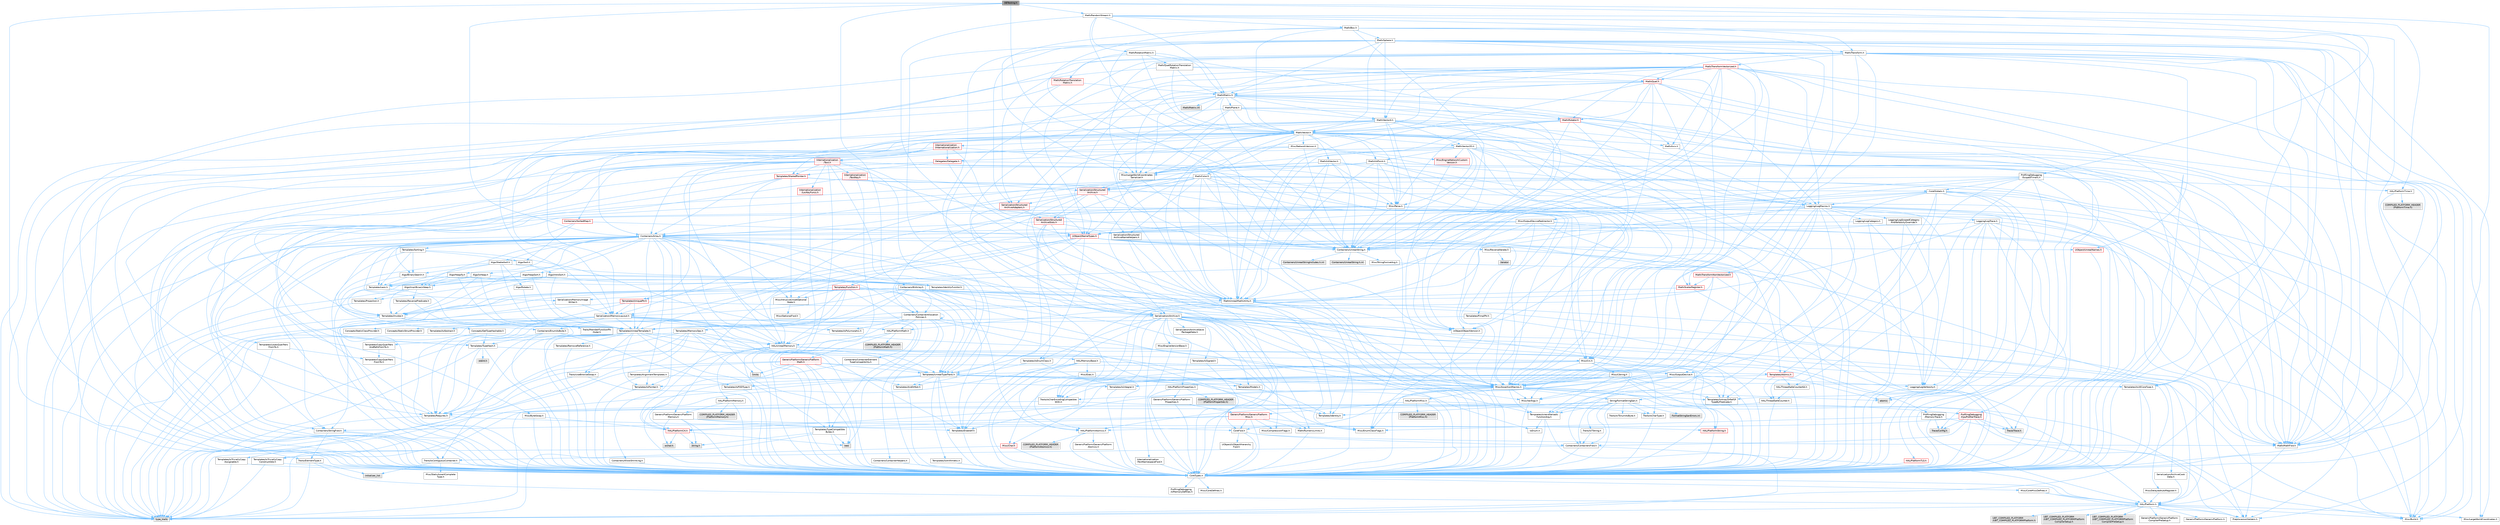 digraph "ABTesting.h"
{
 // INTERACTIVE_SVG=YES
 // LATEX_PDF_SIZE
  bgcolor="transparent";
  edge [fontname=Helvetica,fontsize=10,labelfontname=Helvetica,labelfontsize=10];
  node [fontname=Helvetica,fontsize=10,shape=box,height=0.2,width=0.4];
  Node1 [id="Node000001",label="ABTesting.h",height=0.2,width=0.4,color="gray40", fillcolor="grey60", style="filled", fontcolor="black",tooltip=" "];
  Node1 -> Node2 [id="edge1_Node000001_Node000002",color="steelblue1",style="solid",tooltip=" "];
  Node2 [id="Node000002",label="Containers/Array.h",height=0.2,width=0.4,color="grey40", fillcolor="white", style="filled",URL="$df/dd0/Array_8h.html",tooltip=" "];
  Node2 -> Node3 [id="edge2_Node000002_Node000003",color="steelblue1",style="solid",tooltip=" "];
  Node3 [id="Node000003",label="CoreTypes.h",height=0.2,width=0.4,color="grey40", fillcolor="white", style="filled",URL="$dc/dec/CoreTypes_8h.html",tooltip=" "];
  Node3 -> Node4 [id="edge3_Node000003_Node000004",color="steelblue1",style="solid",tooltip=" "];
  Node4 [id="Node000004",label="HAL/Platform.h",height=0.2,width=0.4,color="grey40", fillcolor="white", style="filled",URL="$d9/dd0/Platform_8h.html",tooltip=" "];
  Node4 -> Node5 [id="edge4_Node000004_Node000005",color="steelblue1",style="solid",tooltip=" "];
  Node5 [id="Node000005",label="Misc/Build.h",height=0.2,width=0.4,color="grey40", fillcolor="white", style="filled",URL="$d3/dbb/Build_8h.html",tooltip=" "];
  Node4 -> Node6 [id="edge5_Node000004_Node000006",color="steelblue1",style="solid",tooltip=" "];
  Node6 [id="Node000006",label="Misc/LargeWorldCoordinates.h",height=0.2,width=0.4,color="grey40", fillcolor="white", style="filled",URL="$d2/dcb/LargeWorldCoordinates_8h.html",tooltip=" "];
  Node4 -> Node7 [id="edge6_Node000004_Node000007",color="steelblue1",style="solid",tooltip=" "];
  Node7 [id="Node000007",label="type_traits",height=0.2,width=0.4,color="grey60", fillcolor="#E0E0E0", style="filled",tooltip=" "];
  Node4 -> Node8 [id="edge7_Node000004_Node000008",color="steelblue1",style="solid",tooltip=" "];
  Node8 [id="Node000008",label="PreprocessorHelpers.h",height=0.2,width=0.4,color="grey40", fillcolor="white", style="filled",URL="$db/ddb/PreprocessorHelpers_8h.html",tooltip=" "];
  Node4 -> Node9 [id="edge8_Node000004_Node000009",color="steelblue1",style="solid",tooltip=" "];
  Node9 [id="Node000009",label="UBT_COMPILED_PLATFORM\l/UBT_COMPILED_PLATFORMPlatform\lCompilerPreSetup.h",height=0.2,width=0.4,color="grey60", fillcolor="#E0E0E0", style="filled",tooltip=" "];
  Node4 -> Node10 [id="edge9_Node000004_Node000010",color="steelblue1",style="solid",tooltip=" "];
  Node10 [id="Node000010",label="GenericPlatform/GenericPlatform\lCompilerPreSetup.h",height=0.2,width=0.4,color="grey40", fillcolor="white", style="filled",URL="$d9/dc8/GenericPlatformCompilerPreSetup_8h.html",tooltip=" "];
  Node4 -> Node11 [id="edge10_Node000004_Node000011",color="steelblue1",style="solid",tooltip=" "];
  Node11 [id="Node000011",label="GenericPlatform/GenericPlatform.h",height=0.2,width=0.4,color="grey40", fillcolor="white", style="filled",URL="$d6/d84/GenericPlatform_8h.html",tooltip=" "];
  Node4 -> Node12 [id="edge11_Node000004_Node000012",color="steelblue1",style="solid",tooltip=" "];
  Node12 [id="Node000012",label="UBT_COMPILED_PLATFORM\l/UBT_COMPILED_PLATFORMPlatform.h",height=0.2,width=0.4,color="grey60", fillcolor="#E0E0E0", style="filled",tooltip=" "];
  Node4 -> Node13 [id="edge12_Node000004_Node000013",color="steelblue1",style="solid",tooltip=" "];
  Node13 [id="Node000013",label="UBT_COMPILED_PLATFORM\l/UBT_COMPILED_PLATFORMPlatform\lCompilerSetup.h",height=0.2,width=0.4,color="grey60", fillcolor="#E0E0E0", style="filled",tooltip=" "];
  Node3 -> Node14 [id="edge13_Node000003_Node000014",color="steelblue1",style="solid",tooltip=" "];
  Node14 [id="Node000014",label="ProfilingDebugging\l/UMemoryDefines.h",height=0.2,width=0.4,color="grey40", fillcolor="white", style="filled",URL="$d2/da2/UMemoryDefines_8h.html",tooltip=" "];
  Node3 -> Node15 [id="edge14_Node000003_Node000015",color="steelblue1",style="solid",tooltip=" "];
  Node15 [id="Node000015",label="Misc/CoreMiscDefines.h",height=0.2,width=0.4,color="grey40", fillcolor="white", style="filled",URL="$da/d38/CoreMiscDefines_8h.html",tooltip=" "];
  Node15 -> Node4 [id="edge15_Node000015_Node000004",color="steelblue1",style="solid",tooltip=" "];
  Node15 -> Node8 [id="edge16_Node000015_Node000008",color="steelblue1",style="solid",tooltip=" "];
  Node3 -> Node16 [id="edge17_Node000003_Node000016",color="steelblue1",style="solid",tooltip=" "];
  Node16 [id="Node000016",label="Misc/CoreDefines.h",height=0.2,width=0.4,color="grey40", fillcolor="white", style="filled",URL="$d3/dd2/CoreDefines_8h.html",tooltip=" "];
  Node2 -> Node17 [id="edge18_Node000002_Node000017",color="steelblue1",style="solid",tooltip=" "];
  Node17 [id="Node000017",label="Misc/AssertionMacros.h",height=0.2,width=0.4,color="grey40", fillcolor="white", style="filled",URL="$d0/dfa/AssertionMacros_8h.html",tooltip=" "];
  Node17 -> Node3 [id="edge19_Node000017_Node000003",color="steelblue1",style="solid",tooltip=" "];
  Node17 -> Node4 [id="edge20_Node000017_Node000004",color="steelblue1",style="solid",tooltip=" "];
  Node17 -> Node18 [id="edge21_Node000017_Node000018",color="steelblue1",style="solid",tooltip=" "];
  Node18 [id="Node000018",label="HAL/PlatformMisc.h",height=0.2,width=0.4,color="grey40", fillcolor="white", style="filled",URL="$d0/df5/PlatformMisc_8h.html",tooltip=" "];
  Node18 -> Node3 [id="edge22_Node000018_Node000003",color="steelblue1",style="solid",tooltip=" "];
  Node18 -> Node19 [id="edge23_Node000018_Node000019",color="steelblue1",style="solid",tooltip=" "];
  Node19 [id="Node000019",label="GenericPlatform/GenericPlatform\lMisc.h",height=0.2,width=0.4,color="red", fillcolor="#FFF0F0", style="filled",URL="$db/d9a/GenericPlatformMisc_8h.html",tooltip=" "];
  Node19 -> Node20 [id="edge24_Node000019_Node000020",color="steelblue1",style="solid",tooltip=" "];
  Node20 [id="Node000020",label="Containers/StringFwd.h",height=0.2,width=0.4,color="grey40", fillcolor="white", style="filled",URL="$df/d37/StringFwd_8h.html",tooltip=" "];
  Node20 -> Node3 [id="edge25_Node000020_Node000003",color="steelblue1",style="solid",tooltip=" "];
  Node20 -> Node21 [id="edge26_Node000020_Node000021",color="steelblue1",style="solid",tooltip=" "];
  Node21 [id="Node000021",label="Traits/ElementType.h",height=0.2,width=0.4,color="grey40", fillcolor="white", style="filled",URL="$d5/d4f/ElementType_8h.html",tooltip=" "];
  Node21 -> Node4 [id="edge27_Node000021_Node000004",color="steelblue1",style="solid",tooltip=" "];
  Node21 -> Node22 [id="edge28_Node000021_Node000022",color="steelblue1",style="solid",tooltip=" "];
  Node22 [id="Node000022",label="initializer_list",height=0.2,width=0.4,color="grey60", fillcolor="#E0E0E0", style="filled",tooltip=" "];
  Node21 -> Node7 [id="edge29_Node000021_Node000007",color="steelblue1",style="solid",tooltip=" "];
  Node20 -> Node23 [id="edge30_Node000020_Node000023",color="steelblue1",style="solid",tooltip=" "];
  Node23 [id="Node000023",label="Traits/IsContiguousContainer.h",height=0.2,width=0.4,color="grey40", fillcolor="white", style="filled",URL="$d5/d3c/IsContiguousContainer_8h.html",tooltip=" "];
  Node23 -> Node3 [id="edge31_Node000023_Node000003",color="steelblue1",style="solid",tooltip=" "];
  Node23 -> Node24 [id="edge32_Node000023_Node000024",color="steelblue1",style="solid",tooltip=" "];
  Node24 [id="Node000024",label="Misc/StaticAssertComplete\lType.h",height=0.2,width=0.4,color="grey40", fillcolor="white", style="filled",URL="$d5/d4e/StaticAssertCompleteType_8h.html",tooltip=" "];
  Node23 -> Node22 [id="edge33_Node000023_Node000022",color="steelblue1",style="solid",tooltip=" "];
  Node19 -> Node25 [id="edge34_Node000019_Node000025",color="steelblue1",style="solid",tooltip=" "];
  Node25 [id="Node000025",label="CoreFwd.h",height=0.2,width=0.4,color="grey40", fillcolor="white", style="filled",URL="$d1/d1e/CoreFwd_8h.html",tooltip=" "];
  Node25 -> Node3 [id="edge35_Node000025_Node000003",color="steelblue1",style="solid",tooltip=" "];
  Node25 -> Node26 [id="edge36_Node000025_Node000026",color="steelblue1",style="solid",tooltip=" "];
  Node26 [id="Node000026",label="Containers/ContainersFwd.h",height=0.2,width=0.4,color="grey40", fillcolor="white", style="filled",URL="$d4/d0a/ContainersFwd_8h.html",tooltip=" "];
  Node26 -> Node4 [id="edge37_Node000026_Node000004",color="steelblue1",style="solid",tooltip=" "];
  Node26 -> Node3 [id="edge38_Node000026_Node000003",color="steelblue1",style="solid",tooltip=" "];
  Node26 -> Node23 [id="edge39_Node000026_Node000023",color="steelblue1",style="solid",tooltip=" "];
  Node25 -> Node27 [id="edge40_Node000025_Node000027",color="steelblue1",style="solid",tooltip=" "];
  Node27 [id="Node000027",label="Math/MathFwd.h",height=0.2,width=0.4,color="grey40", fillcolor="white", style="filled",URL="$d2/d10/MathFwd_8h.html",tooltip=" "];
  Node27 -> Node4 [id="edge41_Node000027_Node000004",color="steelblue1",style="solid",tooltip=" "];
  Node25 -> Node28 [id="edge42_Node000025_Node000028",color="steelblue1",style="solid",tooltip=" "];
  Node28 [id="Node000028",label="UObject/UObjectHierarchy\lFwd.h",height=0.2,width=0.4,color="grey40", fillcolor="white", style="filled",URL="$d3/d13/UObjectHierarchyFwd_8h.html",tooltip=" "];
  Node19 -> Node3 [id="edge43_Node000019_Node000003",color="steelblue1",style="solid",tooltip=" "];
  Node19 -> Node30 [id="edge44_Node000019_Node000030",color="steelblue1",style="solid",tooltip=" "];
  Node30 [id="Node000030",label="HAL/PlatformCrt.h",height=0.2,width=0.4,color="red", fillcolor="#FFF0F0", style="filled",URL="$d8/d75/PlatformCrt_8h.html",tooltip=" "];
  Node30 -> Node31 [id="edge45_Node000030_Node000031",color="steelblue1",style="solid",tooltip=" "];
  Node31 [id="Node000031",label="new",height=0.2,width=0.4,color="grey60", fillcolor="#E0E0E0", style="filled",tooltip=" "];
  Node30 -> Node32 [id="edge46_Node000030_Node000032",color="steelblue1",style="solid",tooltip=" "];
  Node32 [id="Node000032",label="wchar.h",height=0.2,width=0.4,color="grey60", fillcolor="#E0E0E0", style="filled",tooltip=" "];
  Node30 -> Node39 [id="edge47_Node000030_Node000039",color="steelblue1",style="solid",tooltip=" "];
  Node39 [id="Node000039",label="string.h",height=0.2,width=0.4,color="grey60", fillcolor="#E0E0E0", style="filled",tooltip=" "];
  Node19 -> Node40 [id="edge48_Node000019_Node000040",color="steelblue1",style="solid",tooltip=" "];
  Node40 [id="Node000040",label="Math/NumericLimits.h",height=0.2,width=0.4,color="grey40", fillcolor="white", style="filled",URL="$df/d1b/NumericLimits_8h.html",tooltip=" "];
  Node40 -> Node3 [id="edge49_Node000040_Node000003",color="steelblue1",style="solid",tooltip=" "];
  Node19 -> Node41 [id="edge50_Node000019_Node000041",color="steelblue1",style="solid",tooltip=" "];
  Node41 [id="Node000041",label="Misc/CompressionFlags.h",height=0.2,width=0.4,color="grey40", fillcolor="white", style="filled",URL="$d9/d76/CompressionFlags_8h.html",tooltip=" "];
  Node19 -> Node42 [id="edge51_Node000019_Node000042",color="steelblue1",style="solid",tooltip=" "];
  Node42 [id="Node000042",label="Misc/EnumClassFlags.h",height=0.2,width=0.4,color="grey40", fillcolor="white", style="filled",URL="$d8/de7/EnumClassFlags_8h.html",tooltip=" "];
  Node18 -> Node45 [id="edge52_Node000018_Node000045",color="steelblue1",style="solid",tooltip=" "];
  Node45 [id="Node000045",label="COMPILED_PLATFORM_HEADER\l(PlatformMisc.h)",height=0.2,width=0.4,color="grey60", fillcolor="#E0E0E0", style="filled",tooltip=" "];
  Node18 -> Node46 [id="edge53_Node000018_Node000046",color="steelblue1",style="solid",tooltip=" "];
  Node46 [id="Node000046",label="ProfilingDebugging\l/CpuProfilerTrace.h",height=0.2,width=0.4,color="red", fillcolor="#FFF0F0", style="filled",URL="$da/dcb/CpuProfilerTrace_8h.html",tooltip=" "];
  Node46 -> Node3 [id="edge54_Node000046_Node000003",color="steelblue1",style="solid",tooltip=" "];
  Node46 -> Node26 [id="edge55_Node000046_Node000026",color="steelblue1",style="solid",tooltip=" "];
  Node46 -> Node47 [id="edge56_Node000046_Node000047",color="steelblue1",style="solid",tooltip=" "];
  Node47 [id="Node000047",label="HAL/PlatformAtomics.h",height=0.2,width=0.4,color="grey40", fillcolor="white", style="filled",URL="$d3/d36/PlatformAtomics_8h.html",tooltip=" "];
  Node47 -> Node3 [id="edge57_Node000047_Node000003",color="steelblue1",style="solid",tooltip=" "];
  Node47 -> Node48 [id="edge58_Node000047_Node000048",color="steelblue1",style="solid",tooltip=" "];
  Node48 [id="Node000048",label="GenericPlatform/GenericPlatform\lAtomics.h",height=0.2,width=0.4,color="grey40", fillcolor="white", style="filled",URL="$da/d72/GenericPlatformAtomics_8h.html",tooltip=" "];
  Node48 -> Node3 [id="edge59_Node000048_Node000003",color="steelblue1",style="solid",tooltip=" "];
  Node47 -> Node49 [id="edge60_Node000047_Node000049",color="steelblue1",style="solid",tooltip=" "];
  Node49 [id="Node000049",label="COMPILED_PLATFORM_HEADER\l(PlatformAtomics.h)",height=0.2,width=0.4,color="grey60", fillcolor="#E0E0E0", style="filled",tooltip=" "];
  Node46 -> Node8 [id="edge61_Node000046_Node000008",color="steelblue1",style="solid",tooltip=" "];
  Node46 -> Node5 [id="edge62_Node000046_Node000005",color="steelblue1",style="solid",tooltip=" "];
  Node46 -> Node50 [id="edge63_Node000046_Node000050",color="steelblue1",style="solid",tooltip=" "];
  Node50 [id="Node000050",label="Trace/Config.h",height=0.2,width=0.4,color="grey60", fillcolor="#E0E0E0", style="filled",tooltip=" "];
  Node46 -> Node53 [id="edge64_Node000046_Node000053",color="steelblue1",style="solid",tooltip=" "];
  Node53 [id="Node000053",label="Trace/Trace.h",height=0.2,width=0.4,color="grey60", fillcolor="#E0E0E0", style="filled",tooltip=" "];
  Node17 -> Node8 [id="edge65_Node000017_Node000008",color="steelblue1",style="solid",tooltip=" "];
  Node17 -> Node54 [id="edge66_Node000017_Node000054",color="steelblue1",style="solid",tooltip=" "];
  Node54 [id="Node000054",label="Templates/EnableIf.h",height=0.2,width=0.4,color="grey40", fillcolor="white", style="filled",URL="$d7/d60/EnableIf_8h.html",tooltip=" "];
  Node54 -> Node3 [id="edge67_Node000054_Node000003",color="steelblue1",style="solid",tooltip=" "];
  Node17 -> Node55 [id="edge68_Node000017_Node000055",color="steelblue1",style="solid",tooltip=" "];
  Node55 [id="Node000055",label="Templates/IsArrayOrRefOf\lTypeByPredicate.h",height=0.2,width=0.4,color="grey40", fillcolor="white", style="filled",URL="$d6/da1/IsArrayOrRefOfTypeByPredicate_8h.html",tooltip=" "];
  Node55 -> Node3 [id="edge69_Node000055_Node000003",color="steelblue1",style="solid",tooltip=" "];
  Node17 -> Node56 [id="edge70_Node000017_Node000056",color="steelblue1",style="solid",tooltip=" "];
  Node56 [id="Node000056",label="Templates/IsValidVariadic\lFunctionArg.h",height=0.2,width=0.4,color="grey40", fillcolor="white", style="filled",URL="$d0/dc8/IsValidVariadicFunctionArg_8h.html",tooltip=" "];
  Node56 -> Node3 [id="edge71_Node000056_Node000003",color="steelblue1",style="solid",tooltip=" "];
  Node56 -> Node57 [id="edge72_Node000056_Node000057",color="steelblue1",style="solid",tooltip=" "];
  Node57 [id="Node000057",label="IsEnum.h",height=0.2,width=0.4,color="grey40", fillcolor="white", style="filled",URL="$d4/de5/IsEnum_8h.html",tooltip=" "];
  Node56 -> Node7 [id="edge73_Node000056_Node000007",color="steelblue1",style="solid",tooltip=" "];
  Node17 -> Node58 [id="edge74_Node000017_Node000058",color="steelblue1",style="solid",tooltip=" "];
  Node58 [id="Node000058",label="Traits/IsCharEncodingCompatible\lWith.h",height=0.2,width=0.4,color="grey40", fillcolor="white", style="filled",URL="$df/dd1/IsCharEncodingCompatibleWith_8h.html",tooltip=" "];
  Node58 -> Node7 [id="edge75_Node000058_Node000007",color="steelblue1",style="solid",tooltip=" "];
  Node58 -> Node59 [id="edge76_Node000058_Node000059",color="steelblue1",style="solid",tooltip=" "];
  Node59 [id="Node000059",label="Traits/IsCharType.h",height=0.2,width=0.4,color="grey40", fillcolor="white", style="filled",URL="$db/d51/IsCharType_8h.html",tooltip=" "];
  Node59 -> Node3 [id="edge77_Node000059_Node000003",color="steelblue1",style="solid",tooltip=" "];
  Node17 -> Node60 [id="edge78_Node000017_Node000060",color="steelblue1",style="solid",tooltip=" "];
  Node60 [id="Node000060",label="Misc/VarArgs.h",height=0.2,width=0.4,color="grey40", fillcolor="white", style="filled",URL="$d5/d6f/VarArgs_8h.html",tooltip=" "];
  Node60 -> Node3 [id="edge79_Node000060_Node000003",color="steelblue1",style="solid",tooltip=" "];
  Node17 -> Node61 [id="edge80_Node000017_Node000061",color="steelblue1",style="solid",tooltip=" "];
  Node61 [id="Node000061",label="String/FormatStringSan.h",height=0.2,width=0.4,color="grey40", fillcolor="white", style="filled",URL="$d3/d8b/FormatStringSan_8h.html",tooltip=" "];
  Node61 -> Node7 [id="edge81_Node000061_Node000007",color="steelblue1",style="solid",tooltip=" "];
  Node61 -> Node3 [id="edge82_Node000061_Node000003",color="steelblue1",style="solid",tooltip=" "];
  Node61 -> Node62 [id="edge83_Node000061_Node000062",color="steelblue1",style="solid",tooltip=" "];
  Node62 [id="Node000062",label="Templates/Requires.h",height=0.2,width=0.4,color="grey40", fillcolor="white", style="filled",URL="$dc/d96/Requires_8h.html",tooltip=" "];
  Node62 -> Node54 [id="edge84_Node000062_Node000054",color="steelblue1",style="solid",tooltip=" "];
  Node62 -> Node7 [id="edge85_Node000062_Node000007",color="steelblue1",style="solid",tooltip=" "];
  Node61 -> Node63 [id="edge86_Node000061_Node000063",color="steelblue1",style="solid",tooltip=" "];
  Node63 [id="Node000063",label="Templates/Identity.h",height=0.2,width=0.4,color="grey40", fillcolor="white", style="filled",URL="$d0/dd5/Identity_8h.html",tooltip=" "];
  Node61 -> Node56 [id="edge87_Node000061_Node000056",color="steelblue1",style="solid",tooltip=" "];
  Node61 -> Node59 [id="edge88_Node000061_Node000059",color="steelblue1",style="solid",tooltip=" "];
  Node61 -> Node64 [id="edge89_Node000061_Node000064",color="steelblue1",style="solid",tooltip=" "];
  Node64 [id="Node000064",label="Traits/IsTEnumAsByte.h",height=0.2,width=0.4,color="grey40", fillcolor="white", style="filled",URL="$d1/de6/IsTEnumAsByte_8h.html",tooltip=" "];
  Node61 -> Node65 [id="edge90_Node000061_Node000065",color="steelblue1",style="solid",tooltip=" "];
  Node65 [id="Node000065",label="Traits/IsTString.h",height=0.2,width=0.4,color="grey40", fillcolor="white", style="filled",URL="$d0/df8/IsTString_8h.html",tooltip=" "];
  Node65 -> Node26 [id="edge91_Node000065_Node000026",color="steelblue1",style="solid",tooltip=" "];
  Node61 -> Node26 [id="edge92_Node000061_Node000026",color="steelblue1",style="solid",tooltip=" "];
  Node61 -> Node66 [id="edge93_Node000061_Node000066",color="steelblue1",style="solid",tooltip=" "];
  Node66 [id="Node000066",label="FormatStringSanErrors.inl",height=0.2,width=0.4,color="grey60", fillcolor="#E0E0E0", style="filled",tooltip=" "];
  Node17 -> Node67 [id="edge94_Node000017_Node000067",color="steelblue1",style="solid",tooltip=" "];
  Node67 [id="Node000067",label="atomic",height=0.2,width=0.4,color="grey60", fillcolor="#E0E0E0", style="filled",tooltip=" "];
  Node2 -> Node68 [id="edge95_Node000002_Node000068",color="steelblue1",style="solid",tooltip=" "];
  Node68 [id="Node000068",label="Misc/IntrusiveUnsetOptional\lState.h",height=0.2,width=0.4,color="grey40", fillcolor="white", style="filled",URL="$d2/d0a/IntrusiveUnsetOptionalState_8h.html",tooltip=" "];
  Node68 -> Node69 [id="edge96_Node000068_Node000069",color="steelblue1",style="solid",tooltip=" "];
  Node69 [id="Node000069",label="Misc/OptionalFwd.h",height=0.2,width=0.4,color="grey40", fillcolor="white", style="filled",URL="$dc/d50/OptionalFwd_8h.html",tooltip=" "];
  Node2 -> Node70 [id="edge97_Node000002_Node000070",color="steelblue1",style="solid",tooltip=" "];
  Node70 [id="Node000070",label="Misc/ReverseIterate.h",height=0.2,width=0.4,color="grey40", fillcolor="white", style="filled",URL="$db/de3/ReverseIterate_8h.html",tooltip=" "];
  Node70 -> Node4 [id="edge98_Node000070_Node000004",color="steelblue1",style="solid",tooltip=" "];
  Node70 -> Node71 [id="edge99_Node000070_Node000071",color="steelblue1",style="solid",tooltip=" "];
  Node71 [id="Node000071",label="iterator",height=0.2,width=0.4,color="grey60", fillcolor="#E0E0E0", style="filled",tooltip=" "];
  Node2 -> Node72 [id="edge100_Node000002_Node000072",color="steelblue1",style="solid",tooltip=" "];
  Node72 [id="Node000072",label="HAL/UnrealMemory.h",height=0.2,width=0.4,color="grey40", fillcolor="white", style="filled",URL="$d9/d96/UnrealMemory_8h.html",tooltip=" "];
  Node72 -> Node3 [id="edge101_Node000072_Node000003",color="steelblue1",style="solid",tooltip=" "];
  Node72 -> Node73 [id="edge102_Node000072_Node000073",color="steelblue1",style="solid",tooltip=" "];
  Node73 [id="Node000073",label="GenericPlatform/GenericPlatform\lMemory.h",height=0.2,width=0.4,color="grey40", fillcolor="white", style="filled",URL="$dd/d22/GenericPlatformMemory_8h.html",tooltip=" "];
  Node73 -> Node25 [id="edge103_Node000073_Node000025",color="steelblue1",style="solid",tooltip=" "];
  Node73 -> Node3 [id="edge104_Node000073_Node000003",color="steelblue1",style="solid",tooltip=" "];
  Node73 -> Node74 [id="edge105_Node000073_Node000074",color="steelblue1",style="solid",tooltip=" "];
  Node74 [id="Node000074",label="HAL/PlatformString.h",height=0.2,width=0.4,color="red", fillcolor="#FFF0F0", style="filled",URL="$db/db5/PlatformString_8h.html",tooltip=" "];
  Node74 -> Node3 [id="edge106_Node000074_Node000003",color="steelblue1",style="solid",tooltip=" "];
  Node73 -> Node39 [id="edge107_Node000073_Node000039",color="steelblue1",style="solid",tooltip=" "];
  Node73 -> Node32 [id="edge108_Node000073_Node000032",color="steelblue1",style="solid",tooltip=" "];
  Node72 -> Node76 [id="edge109_Node000072_Node000076",color="steelblue1",style="solid",tooltip=" "];
  Node76 [id="Node000076",label="HAL/MemoryBase.h",height=0.2,width=0.4,color="grey40", fillcolor="white", style="filled",URL="$d6/d9f/MemoryBase_8h.html",tooltip=" "];
  Node76 -> Node3 [id="edge110_Node000076_Node000003",color="steelblue1",style="solid",tooltip=" "];
  Node76 -> Node47 [id="edge111_Node000076_Node000047",color="steelblue1",style="solid",tooltip=" "];
  Node76 -> Node30 [id="edge112_Node000076_Node000030",color="steelblue1",style="solid",tooltip=" "];
  Node76 -> Node77 [id="edge113_Node000076_Node000077",color="steelblue1",style="solid",tooltip=" "];
  Node77 [id="Node000077",label="Misc/Exec.h",height=0.2,width=0.4,color="grey40", fillcolor="white", style="filled",URL="$de/ddb/Exec_8h.html",tooltip=" "];
  Node77 -> Node3 [id="edge114_Node000077_Node000003",color="steelblue1",style="solid",tooltip=" "];
  Node77 -> Node17 [id="edge115_Node000077_Node000017",color="steelblue1",style="solid",tooltip=" "];
  Node76 -> Node78 [id="edge116_Node000076_Node000078",color="steelblue1",style="solid",tooltip=" "];
  Node78 [id="Node000078",label="Misc/OutputDevice.h",height=0.2,width=0.4,color="grey40", fillcolor="white", style="filled",URL="$d7/d32/OutputDevice_8h.html",tooltip=" "];
  Node78 -> Node25 [id="edge117_Node000078_Node000025",color="steelblue1",style="solid",tooltip=" "];
  Node78 -> Node3 [id="edge118_Node000078_Node000003",color="steelblue1",style="solid",tooltip=" "];
  Node78 -> Node79 [id="edge119_Node000078_Node000079",color="steelblue1",style="solid",tooltip=" "];
  Node79 [id="Node000079",label="Logging/LogVerbosity.h",height=0.2,width=0.4,color="grey40", fillcolor="white", style="filled",URL="$d2/d8f/LogVerbosity_8h.html",tooltip=" "];
  Node79 -> Node3 [id="edge120_Node000079_Node000003",color="steelblue1",style="solid",tooltip=" "];
  Node78 -> Node60 [id="edge121_Node000078_Node000060",color="steelblue1",style="solid",tooltip=" "];
  Node78 -> Node55 [id="edge122_Node000078_Node000055",color="steelblue1",style="solid",tooltip=" "];
  Node78 -> Node56 [id="edge123_Node000078_Node000056",color="steelblue1",style="solid",tooltip=" "];
  Node78 -> Node58 [id="edge124_Node000078_Node000058",color="steelblue1",style="solid",tooltip=" "];
  Node76 -> Node80 [id="edge125_Node000076_Node000080",color="steelblue1",style="solid",tooltip=" "];
  Node80 [id="Node000080",label="Templates/Atomic.h",height=0.2,width=0.4,color="red", fillcolor="#FFF0F0", style="filled",URL="$d3/d91/Atomic_8h.html",tooltip=" "];
  Node80 -> Node81 [id="edge126_Node000080_Node000081",color="steelblue1",style="solid",tooltip=" "];
  Node81 [id="Node000081",label="HAL/ThreadSafeCounter.h",height=0.2,width=0.4,color="grey40", fillcolor="white", style="filled",URL="$dc/dc9/ThreadSafeCounter_8h.html",tooltip=" "];
  Node81 -> Node3 [id="edge127_Node000081_Node000003",color="steelblue1",style="solid",tooltip=" "];
  Node81 -> Node47 [id="edge128_Node000081_Node000047",color="steelblue1",style="solid",tooltip=" "];
  Node80 -> Node82 [id="edge129_Node000080_Node000082",color="steelblue1",style="solid",tooltip=" "];
  Node82 [id="Node000082",label="HAL/ThreadSafeCounter64.h",height=0.2,width=0.4,color="grey40", fillcolor="white", style="filled",URL="$d0/d12/ThreadSafeCounter64_8h.html",tooltip=" "];
  Node82 -> Node3 [id="edge130_Node000082_Node000003",color="steelblue1",style="solid",tooltip=" "];
  Node82 -> Node81 [id="edge131_Node000082_Node000081",color="steelblue1",style="solid",tooltip=" "];
  Node80 -> Node83 [id="edge132_Node000080_Node000083",color="steelblue1",style="solid",tooltip=" "];
  Node83 [id="Node000083",label="Templates/IsIntegral.h",height=0.2,width=0.4,color="grey40", fillcolor="white", style="filled",URL="$da/d64/IsIntegral_8h.html",tooltip=" "];
  Node83 -> Node3 [id="edge133_Node000083_Node000003",color="steelblue1",style="solid",tooltip=" "];
  Node80 -> Node67 [id="edge134_Node000080_Node000067",color="steelblue1",style="solid",tooltip=" "];
  Node72 -> Node89 [id="edge135_Node000072_Node000089",color="steelblue1",style="solid",tooltip=" "];
  Node89 [id="Node000089",label="HAL/PlatformMemory.h",height=0.2,width=0.4,color="grey40", fillcolor="white", style="filled",URL="$de/d68/PlatformMemory_8h.html",tooltip=" "];
  Node89 -> Node3 [id="edge136_Node000089_Node000003",color="steelblue1",style="solid",tooltip=" "];
  Node89 -> Node73 [id="edge137_Node000089_Node000073",color="steelblue1",style="solid",tooltip=" "];
  Node89 -> Node90 [id="edge138_Node000089_Node000090",color="steelblue1",style="solid",tooltip=" "];
  Node90 [id="Node000090",label="COMPILED_PLATFORM_HEADER\l(PlatformMemory.h)",height=0.2,width=0.4,color="grey60", fillcolor="#E0E0E0", style="filled",tooltip=" "];
  Node72 -> Node91 [id="edge139_Node000072_Node000091",color="steelblue1",style="solid",tooltip=" "];
  Node91 [id="Node000091",label="ProfilingDebugging\l/MemoryTrace.h",height=0.2,width=0.4,color="grey40", fillcolor="white", style="filled",URL="$da/dd7/MemoryTrace_8h.html",tooltip=" "];
  Node91 -> Node4 [id="edge140_Node000091_Node000004",color="steelblue1",style="solid",tooltip=" "];
  Node91 -> Node42 [id="edge141_Node000091_Node000042",color="steelblue1",style="solid",tooltip=" "];
  Node91 -> Node50 [id="edge142_Node000091_Node000050",color="steelblue1",style="solid",tooltip=" "];
  Node91 -> Node53 [id="edge143_Node000091_Node000053",color="steelblue1",style="solid",tooltip=" "];
  Node72 -> Node92 [id="edge144_Node000072_Node000092",color="steelblue1",style="solid",tooltip=" "];
  Node92 [id="Node000092",label="Templates/IsPointer.h",height=0.2,width=0.4,color="grey40", fillcolor="white", style="filled",URL="$d7/d05/IsPointer_8h.html",tooltip=" "];
  Node92 -> Node3 [id="edge145_Node000092_Node000003",color="steelblue1",style="solid",tooltip=" "];
  Node2 -> Node93 [id="edge146_Node000002_Node000093",color="steelblue1",style="solid",tooltip=" "];
  Node93 [id="Node000093",label="Templates/UnrealTypeTraits.h",height=0.2,width=0.4,color="grey40", fillcolor="white", style="filled",URL="$d2/d2d/UnrealTypeTraits_8h.html",tooltip=" "];
  Node93 -> Node3 [id="edge147_Node000093_Node000003",color="steelblue1",style="solid",tooltip=" "];
  Node93 -> Node92 [id="edge148_Node000093_Node000092",color="steelblue1",style="solid",tooltip=" "];
  Node93 -> Node17 [id="edge149_Node000093_Node000017",color="steelblue1",style="solid",tooltip=" "];
  Node93 -> Node85 [id="edge150_Node000093_Node000085",color="steelblue1",style="solid",tooltip=" "];
  Node85 [id="Node000085",label="Templates/AndOrNot.h",height=0.2,width=0.4,color="grey40", fillcolor="white", style="filled",URL="$db/d0a/AndOrNot_8h.html",tooltip=" "];
  Node85 -> Node3 [id="edge151_Node000085_Node000003",color="steelblue1",style="solid",tooltip=" "];
  Node93 -> Node54 [id="edge152_Node000093_Node000054",color="steelblue1",style="solid",tooltip=" "];
  Node93 -> Node94 [id="edge153_Node000093_Node000094",color="steelblue1",style="solid",tooltip=" "];
  Node94 [id="Node000094",label="Templates/IsArithmetic.h",height=0.2,width=0.4,color="grey40", fillcolor="white", style="filled",URL="$d2/d5d/IsArithmetic_8h.html",tooltip=" "];
  Node94 -> Node3 [id="edge154_Node000094_Node000003",color="steelblue1",style="solid",tooltip=" "];
  Node93 -> Node57 [id="edge155_Node000093_Node000057",color="steelblue1",style="solid",tooltip=" "];
  Node93 -> Node95 [id="edge156_Node000093_Node000095",color="steelblue1",style="solid",tooltip=" "];
  Node95 [id="Node000095",label="Templates/Models.h",height=0.2,width=0.4,color="grey40", fillcolor="white", style="filled",URL="$d3/d0c/Models_8h.html",tooltip=" "];
  Node95 -> Node63 [id="edge157_Node000095_Node000063",color="steelblue1",style="solid",tooltip=" "];
  Node93 -> Node96 [id="edge158_Node000093_Node000096",color="steelblue1",style="solid",tooltip=" "];
  Node96 [id="Node000096",label="Templates/IsPODType.h",height=0.2,width=0.4,color="grey40", fillcolor="white", style="filled",URL="$d7/db1/IsPODType_8h.html",tooltip=" "];
  Node96 -> Node3 [id="edge159_Node000096_Node000003",color="steelblue1",style="solid",tooltip=" "];
  Node93 -> Node97 [id="edge160_Node000093_Node000097",color="steelblue1",style="solid",tooltip=" "];
  Node97 [id="Node000097",label="Templates/IsUECoreType.h",height=0.2,width=0.4,color="grey40", fillcolor="white", style="filled",URL="$d1/db8/IsUECoreType_8h.html",tooltip=" "];
  Node97 -> Node3 [id="edge161_Node000097_Node000003",color="steelblue1",style="solid",tooltip=" "];
  Node97 -> Node7 [id="edge162_Node000097_Node000007",color="steelblue1",style="solid",tooltip=" "];
  Node93 -> Node86 [id="edge163_Node000093_Node000086",color="steelblue1",style="solid",tooltip=" "];
  Node86 [id="Node000086",label="Templates/IsTriviallyCopy\lConstructible.h",height=0.2,width=0.4,color="grey40", fillcolor="white", style="filled",URL="$d3/d78/IsTriviallyCopyConstructible_8h.html",tooltip=" "];
  Node86 -> Node3 [id="edge164_Node000086_Node000003",color="steelblue1",style="solid",tooltip=" "];
  Node86 -> Node7 [id="edge165_Node000086_Node000007",color="steelblue1",style="solid",tooltip=" "];
  Node2 -> Node98 [id="edge166_Node000002_Node000098",color="steelblue1",style="solid",tooltip=" "];
  Node98 [id="Node000098",label="Templates/UnrealTemplate.h",height=0.2,width=0.4,color="grey40", fillcolor="white", style="filled",URL="$d4/d24/UnrealTemplate_8h.html",tooltip=" "];
  Node98 -> Node3 [id="edge167_Node000098_Node000003",color="steelblue1",style="solid",tooltip=" "];
  Node98 -> Node92 [id="edge168_Node000098_Node000092",color="steelblue1",style="solid",tooltip=" "];
  Node98 -> Node72 [id="edge169_Node000098_Node000072",color="steelblue1",style="solid",tooltip=" "];
  Node98 -> Node99 [id="edge170_Node000098_Node000099",color="steelblue1",style="solid",tooltip=" "];
  Node99 [id="Node000099",label="Templates/CopyQualifiers\lAndRefsFromTo.h",height=0.2,width=0.4,color="grey40", fillcolor="white", style="filled",URL="$d3/db3/CopyQualifiersAndRefsFromTo_8h.html",tooltip=" "];
  Node99 -> Node100 [id="edge171_Node000099_Node000100",color="steelblue1",style="solid",tooltip=" "];
  Node100 [id="Node000100",label="Templates/CopyQualifiers\lFromTo.h",height=0.2,width=0.4,color="grey40", fillcolor="white", style="filled",URL="$d5/db4/CopyQualifiersFromTo_8h.html",tooltip=" "];
  Node98 -> Node93 [id="edge172_Node000098_Node000093",color="steelblue1",style="solid",tooltip=" "];
  Node98 -> Node101 [id="edge173_Node000098_Node000101",color="steelblue1",style="solid",tooltip=" "];
  Node101 [id="Node000101",label="Templates/RemoveReference.h",height=0.2,width=0.4,color="grey40", fillcolor="white", style="filled",URL="$da/dbe/RemoveReference_8h.html",tooltip=" "];
  Node101 -> Node3 [id="edge174_Node000101_Node000003",color="steelblue1",style="solid",tooltip=" "];
  Node98 -> Node62 [id="edge175_Node000098_Node000062",color="steelblue1",style="solid",tooltip=" "];
  Node98 -> Node102 [id="edge176_Node000098_Node000102",color="steelblue1",style="solid",tooltip=" "];
  Node102 [id="Node000102",label="Templates/TypeCompatible\lBytes.h",height=0.2,width=0.4,color="grey40", fillcolor="white", style="filled",URL="$df/d0a/TypeCompatibleBytes_8h.html",tooltip=" "];
  Node102 -> Node3 [id="edge177_Node000102_Node000003",color="steelblue1",style="solid",tooltip=" "];
  Node102 -> Node39 [id="edge178_Node000102_Node000039",color="steelblue1",style="solid",tooltip=" "];
  Node102 -> Node31 [id="edge179_Node000102_Node000031",color="steelblue1",style="solid",tooltip=" "];
  Node102 -> Node7 [id="edge180_Node000102_Node000007",color="steelblue1",style="solid",tooltip=" "];
  Node98 -> Node63 [id="edge181_Node000098_Node000063",color="steelblue1",style="solid",tooltip=" "];
  Node98 -> Node23 [id="edge182_Node000098_Node000023",color="steelblue1",style="solid",tooltip=" "];
  Node98 -> Node103 [id="edge183_Node000098_Node000103",color="steelblue1",style="solid",tooltip=" "];
  Node103 [id="Node000103",label="Traits/UseBitwiseSwap.h",height=0.2,width=0.4,color="grey40", fillcolor="white", style="filled",URL="$db/df3/UseBitwiseSwap_8h.html",tooltip=" "];
  Node103 -> Node3 [id="edge184_Node000103_Node000003",color="steelblue1",style="solid",tooltip=" "];
  Node103 -> Node7 [id="edge185_Node000103_Node000007",color="steelblue1",style="solid",tooltip=" "];
  Node98 -> Node7 [id="edge186_Node000098_Node000007",color="steelblue1",style="solid",tooltip=" "];
  Node2 -> Node104 [id="edge187_Node000002_Node000104",color="steelblue1",style="solid",tooltip=" "];
  Node104 [id="Node000104",label="Containers/AllowShrinking.h",height=0.2,width=0.4,color="grey40", fillcolor="white", style="filled",URL="$d7/d1a/AllowShrinking_8h.html",tooltip=" "];
  Node104 -> Node3 [id="edge188_Node000104_Node000003",color="steelblue1",style="solid",tooltip=" "];
  Node2 -> Node105 [id="edge189_Node000002_Node000105",color="steelblue1",style="solid",tooltip=" "];
  Node105 [id="Node000105",label="Containers/ContainerAllocation\lPolicies.h",height=0.2,width=0.4,color="grey40", fillcolor="white", style="filled",URL="$d7/dff/ContainerAllocationPolicies_8h.html",tooltip=" "];
  Node105 -> Node3 [id="edge190_Node000105_Node000003",color="steelblue1",style="solid",tooltip=" "];
  Node105 -> Node106 [id="edge191_Node000105_Node000106",color="steelblue1",style="solid",tooltip=" "];
  Node106 [id="Node000106",label="Containers/ContainerHelpers.h",height=0.2,width=0.4,color="grey40", fillcolor="white", style="filled",URL="$d7/d33/ContainerHelpers_8h.html",tooltip=" "];
  Node106 -> Node3 [id="edge192_Node000106_Node000003",color="steelblue1",style="solid",tooltip=" "];
  Node105 -> Node105 [id="edge193_Node000105_Node000105",color="steelblue1",style="solid",tooltip=" "];
  Node105 -> Node107 [id="edge194_Node000105_Node000107",color="steelblue1",style="solid",tooltip=" "];
  Node107 [id="Node000107",label="HAL/PlatformMath.h",height=0.2,width=0.4,color="grey40", fillcolor="white", style="filled",URL="$dc/d53/PlatformMath_8h.html",tooltip=" "];
  Node107 -> Node3 [id="edge195_Node000107_Node000003",color="steelblue1",style="solid",tooltip=" "];
  Node107 -> Node108 [id="edge196_Node000107_Node000108",color="steelblue1",style="solid",tooltip=" "];
  Node108 [id="Node000108",label="GenericPlatform/GenericPlatform\lMath.h",height=0.2,width=0.4,color="red", fillcolor="#FFF0F0", style="filled",URL="$d5/d79/GenericPlatformMath_8h.html",tooltip=" "];
  Node108 -> Node3 [id="edge197_Node000108_Node000003",color="steelblue1",style="solid",tooltip=" "];
  Node108 -> Node26 [id="edge198_Node000108_Node000026",color="steelblue1",style="solid",tooltip=" "];
  Node108 -> Node30 [id="edge199_Node000108_Node000030",color="steelblue1",style="solid",tooltip=" "];
  Node108 -> Node85 [id="edge200_Node000108_Node000085",color="steelblue1",style="solid",tooltip=" "];
  Node108 -> Node93 [id="edge201_Node000108_Node000093",color="steelblue1",style="solid",tooltip=" "];
  Node108 -> Node62 [id="edge202_Node000108_Node000062",color="steelblue1",style="solid",tooltip=" "];
  Node108 -> Node102 [id="edge203_Node000108_Node000102",color="steelblue1",style="solid",tooltip=" "];
  Node108 -> Node113 [id="edge204_Node000108_Node000113",color="steelblue1",style="solid",tooltip=" "];
  Node113 [id="Node000113",label="limits",height=0.2,width=0.4,color="grey60", fillcolor="#E0E0E0", style="filled",tooltip=" "];
  Node108 -> Node7 [id="edge205_Node000108_Node000007",color="steelblue1",style="solid",tooltip=" "];
  Node107 -> Node114 [id="edge206_Node000107_Node000114",color="steelblue1",style="solid",tooltip=" "];
  Node114 [id="Node000114",label="COMPILED_PLATFORM_HEADER\l(PlatformMath.h)",height=0.2,width=0.4,color="grey60", fillcolor="#E0E0E0", style="filled",tooltip=" "];
  Node105 -> Node72 [id="edge207_Node000105_Node000072",color="steelblue1",style="solid",tooltip=" "];
  Node105 -> Node40 [id="edge208_Node000105_Node000040",color="steelblue1",style="solid",tooltip=" "];
  Node105 -> Node17 [id="edge209_Node000105_Node000017",color="steelblue1",style="solid",tooltip=" "];
  Node105 -> Node115 [id="edge210_Node000105_Node000115",color="steelblue1",style="solid",tooltip=" "];
  Node115 [id="Node000115",label="Templates/IsPolymorphic.h",height=0.2,width=0.4,color="grey40", fillcolor="white", style="filled",URL="$dc/d20/IsPolymorphic_8h.html",tooltip=" "];
  Node105 -> Node116 [id="edge211_Node000105_Node000116",color="steelblue1",style="solid",tooltip=" "];
  Node116 [id="Node000116",label="Templates/MemoryOps.h",height=0.2,width=0.4,color="grey40", fillcolor="white", style="filled",URL="$db/dea/MemoryOps_8h.html",tooltip=" "];
  Node116 -> Node3 [id="edge212_Node000116_Node000003",color="steelblue1",style="solid",tooltip=" "];
  Node116 -> Node72 [id="edge213_Node000116_Node000072",color="steelblue1",style="solid",tooltip=" "];
  Node116 -> Node87 [id="edge214_Node000116_Node000087",color="steelblue1",style="solid",tooltip=" "];
  Node87 [id="Node000087",label="Templates/IsTriviallyCopy\lAssignable.h",height=0.2,width=0.4,color="grey40", fillcolor="white", style="filled",URL="$d2/df2/IsTriviallyCopyAssignable_8h.html",tooltip=" "];
  Node87 -> Node3 [id="edge215_Node000087_Node000003",color="steelblue1",style="solid",tooltip=" "];
  Node87 -> Node7 [id="edge216_Node000087_Node000007",color="steelblue1",style="solid",tooltip=" "];
  Node116 -> Node86 [id="edge217_Node000116_Node000086",color="steelblue1",style="solid",tooltip=" "];
  Node116 -> Node62 [id="edge218_Node000116_Node000062",color="steelblue1",style="solid",tooltip=" "];
  Node116 -> Node93 [id="edge219_Node000116_Node000093",color="steelblue1",style="solid",tooltip=" "];
  Node116 -> Node103 [id="edge220_Node000116_Node000103",color="steelblue1",style="solid",tooltip=" "];
  Node116 -> Node31 [id="edge221_Node000116_Node000031",color="steelblue1",style="solid",tooltip=" "];
  Node116 -> Node7 [id="edge222_Node000116_Node000007",color="steelblue1",style="solid",tooltip=" "];
  Node105 -> Node102 [id="edge223_Node000105_Node000102",color="steelblue1",style="solid",tooltip=" "];
  Node105 -> Node7 [id="edge224_Node000105_Node000007",color="steelblue1",style="solid",tooltip=" "];
  Node2 -> Node117 [id="edge225_Node000002_Node000117",color="steelblue1",style="solid",tooltip=" "];
  Node117 [id="Node000117",label="Containers/ContainerElement\lTypeCompatibility.h",height=0.2,width=0.4,color="grey40", fillcolor="white", style="filled",URL="$df/ddf/ContainerElementTypeCompatibility_8h.html",tooltip=" "];
  Node117 -> Node3 [id="edge226_Node000117_Node000003",color="steelblue1",style="solid",tooltip=" "];
  Node117 -> Node93 [id="edge227_Node000117_Node000093",color="steelblue1",style="solid",tooltip=" "];
  Node2 -> Node118 [id="edge228_Node000002_Node000118",color="steelblue1",style="solid",tooltip=" "];
  Node118 [id="Node000118",label="Serialization/Archive.h",height=0.2,width=0.4,color="grey40", fillcolor="white", style="filled",URL="$d7/d3b/Archive_8h.html",tooltip=" "];
  Node118 -> Node25 [id="edge229_Node000118_Node000025",color="steelblue1",style="solid",tooltip=" "];
  Node118 -> Node3 [id="edge230_Node000118_Node000003",color="steelblue1",style="solid",tooltip=" "];
  Node118 -> Node119 [id="edge231_Node000118_Node000119",color="steelblue1",style="solid",tooltip=" "];
  Node119 [id="Node000119",label="HAL/PlatformProperties.h",height=0.2,width=0.4,color="grey40", fillcolor="white", style="filled",URL="$d9/db0/PlatformProperties_8h.html",tooltip=" "];
  Node119 -> Node3 [id="edge232_Node000119_Node000003",color="steelblue1",style="solid",tooltip=" "];
  Node119 -> Node120 [id="edge233_Node000119_Node000120",color="steelblue1",style="solid",tooltip=" "];
  Node120 [id="Node000120",label="GenericPlatform/GenericPlatform\lProperties.h",height=0.2,width=0.4,color="grey40", fillcolor="white", style="filled",URL="$d2/dcd/GenericPlatformProperties_8h.html",tooltip=" "];
  Node120 -> Node3 [id="edge234_Node000120_Node000003",color="steelblue1",style="solid",tooltip=" "];
  Node120 -> Node19 [id="edge235_Node000120_Node000019",color="steelblue1",style="solid",tooltip=" "];
  Node119 -> Node121 [id="edge236_Node000119_Node000121",color="steelblue1",style="solid",tooltip=" "];
  Node121 [id="Node000121",label="COMPILED_PLATFORM_HEADER\l(PlatformProperties.h)",height=0.2,width=0.4,color="grey60", fillcolor="#E0E0E0", style="filled",tooltip=" "];
  Node118 -> Node122 [id="edge237_Node000118_Node000122",color="steelblue1",style="solid",tooltip=" "];
  Node122 [id="Node000122",label="Internationalization\l/TextNamespaceFwd.h",height=0.2,width=0.4,color="grey40", fillcolor="white", style="filled",URL="$d8/d97/TextNamespaceFwd_8h.html",tooltip=" "];
  Node122 -> Node3 [id="edge238_Node000122_Node000003",color="steelblue1",style="solid",tooltip=" "];
  Node118 -> Node27 [id="edge239_Node000118_Node000027",color="steelblue1",style="solid",tooltip=" "];
  Node118 -> Node17 [id="edge240_Node000118_Node000017",color="steelblue1",style="solid",tooltip=" "];
  Node118 -> Node5 [id="edge241_Node000118_Node000005",color="steelblue1",style="solid",tooltip=" "];
  Node118 -> Node41 [id="edge242_Node000118_Node000041",color="steelblue1",style="solid",tooltip=" "];
  Node118 -> Node123 [id="edge243_Node000118_Node000123",color="steelblue1",style="solid",tooltip=" "];
  Node123 [id="Node000123",label="Misc/EngineVersionBase.h",height=0.2,width=0.4,color="grey40", fillcolor="white", style="filled",URL="$d5/d2b/EngineVersionBase_8h.html",tooltip=" "];
  Node123 -> Node3 [id="edge244_Node000123_Node000003",color="steelblue1",style="solid",tooltip=" "];
  Node118 -> Node60 [id="edge245_Node000118_Node000060",color="steelblue1",style="solid",tooltip=" "];
  Node118 -> Node124 [id="edge246_Node000118_Node000124",color="steelblue1",style="solid",tooltip=" "];
  Node124 [id="Node000124",label="Serialization/ArchiveCook\lData.h",height=0.2,width=0.4,color="grey40", fillcolor="white", style="filled",URL="$dc/db6/ArchiveCookData_8h.html",tooltip=" "];
  Node124 -> Node4 [id="edge247_Node000124_Node000004",color="steelblue1",style="solid",tooltip=" "];
  Node118 -> Node125 [id="edge248_Node000118_Node000125",color="steelblue1",style="solid",tooltip=" "];
  Node125 [id="Node000125",label="Serialization/ArchiveSave\lPackageData.h",height=0.2,width=0.4,color="grey40", fillcolor="white", style="filled",URL="$d1/d37/ArchiveSavePackageData_8h.html",tooltip=" "];
  Node118 -> Node54 [id="edge249_Node000118_Node000054",color="steelblue1",style="solid",tooltip=" "];
  Node118 -> Node55 [id="edge250_Node000118_Node000055",color="steelblue1",style="solid",tooltip=" "];
  Node118 -> Node126 [id="edge251_Node000118_Node000126",color="steelblue1",style="solid",tooltip=" "];
  Node126 [id="Node000126",label="Templates/IsEnumClass.h",height=0.2,width=0.4,color="grey40", fillcolor="white", style="filled",URL="$d7/d15/IsEnumClass_8h.html",tooltip=" "];
  Node126 -> Node3 [id="edge252_Node000126_Node000003",color="steelblue1",style="solid",tooltip=" "];
  Node126 -> Node85 [id="edge253_Node000126_Node000085",color="steelblue1",style="solid",tooltip=" "];
  Node118 -> Node112 [id="edge254_Node000118_Node000112",color="steelblue1",style="solid",tooltip=" "];
  Node112 [id="Node000112",label="Templates/IsSigned.h",height=0.2,width=0.4,color="grey40", fillcolor="white", style="filled",URL="$d8/dd8/IsSigned_8h.html",tooltip=" "];
  Node112 -> Node3 [id="edge255_Node000112_Node000003",color="steelblue1",style="solid",tooltip=" "];
  Node118 -> Node56 [id="edge256_Node000118_Node000056",color="steelblue1",style="solid",tooltip=" "];
  Node118 -> Node98 [id="edge257_Node000118_Node000098",color="steelblue1",style="solid",tooltip=" "];
  Node118 -> Node58 [id="edge258_Node000118_Node000058",color="steelblue1",style="solid",tooltip=" "];
  Node118 -> Node127 [id="edge259_Node000118_Node000127",color="steelblue1",style="solid",tooltip=" "];
  Node127 [id="Node000127",label="UObject/ObjectVersion.h",height=0.2,width=0.4,color="grey40", fillcolor="white", style="filled",URL="$da/d63/ObjectVersion_8h.html",tooltip=" "];
  Node127 -> Node3 [id="edge260_Node000127_Node000003",color="steelblue1",style="solid",tooltip=" "];
  Node2 -> Node128 [id="edge261_Node000002_Node000128",color="steelblue1",style="solid",tooltip=" "];
  Node128 [id="Node000128",label="Serialization/MemoryImage\lWriter.h",height=0.2,width=0.4,color="grey40", fillcolor="white", style="filled",URL="$d0/d08/MemoryImageWriter_8h.html",tooltip=" "];
  Node128 -> Node3 [id="edge262_Node000128_Node000003",color="steelblue1",style="solid",tooltip=" "];
  Node128 -> Node129 [id="edge263_Node000128_Node000129",color="steelblue1",style="solid",tooltip=" "];
  Node129 [id="Node000129",label="Serialization/MemoryLayout.h",height=0.2,width=0.4,color="grey40", fillcolor="white", style="filled",URL="$d7/d66/MemoryLayout_8h.html",tooltip=" "];
  Node129 -> Node130 [id="edge264_Node000129_Node000130",color="steelblue1",style="solid",tooltip=" "];
  Node130 [id="Node000130",label="Concepts/StaticClassProvider.h",height=0.2,width=0.4,color="grey40", fillcolor="white", style="filled",URL="$dd/d83/StaticClassProvider_8h.html",tooltip=" "];
  Node129 -> Node131 [id="edge265_Node000129_Node000131",color="steelblue1",style="solid",tooltip=" "];
  Node131 [id="Node000131",label="Concepts/StaticStructProvider.h",height=0.2,width=0.4,color="grey40", fillcolor="white", style="filled",URL="$d5/d77/StaticStructProvider_8h.html",tooltip=" "];
  Node129 -> Node132 [id="edge266_Node000129_Node000132",color="steelblue1",style="solid",tooltip=" "];
  Node132 [id="Node000132",label="Containers/EnumAsByte.h",height=0.2,width=0.4,color="grey40", fillcolor="white", style="filled",URL="$d6/d9a/EnumAsByte_8h.html",tooltip=" "];
  Node132 -> Node3 [id="edge267_Node000132_Node000003",color="steelblue1",style="solid",tooltip=" "];
  Node132 -> Node96 [id="edge268_Node000132_Node000096",color="steelblue1",style="solid",tooltip=" "];
  Node132 -> Node133 [id="edge269_Node000132_Node000133",color="steelblue1",style="solid",tooltip=" "];
  Node133 [id="Node000133",label="Templates/TypeHash.h",height=0.2,width=0.4,color="grey40", fillcolor="white", style="filled",URL="$d1/d62/TypeHash_8h.html",tooltip=" "];
  Node133 -> Node3 [id="edge270_Node000133_Node000003",color="steelblue1",style="solid",tooltip=" "];
  Node133 -> Node62 [id="edge271_Node000133_Node000062",color="steelblue1",style="solid",tooltip=" "];
  Node133 -> Node134 [id="edge272_Node000133_Node000134",color="steelblue1",style="solid",tooltip=" "];
  Node134 [id="Node000134",label="Misc/Crc.h",height=0.2,width=0.4,color="grey40", fillcolor="white", style="filled",URL="$d4/dd2/Crc_8h.html",tooltip=" "];
  Node134 -> Node3 [id="edge273_Node000134_Node000003",color="steelblue1",style="solid",tooltip=" "];
  Node134 -> Node74 [id="edge274_Node000134_Node000074",color="steelblue1",style="solid",tooltip=" "];
  Node134 -> Node17 [id="edge275_Node000134_Node000017",color="steelblue1",style="solid",tooltip=" "];
  Node134 -> Node135 [id="edge276_Node000134_Node000135",color="steelblue1",style="solid",tooltip=" "];
  Node135 [id="Node000135",label="Misc/CString.h",height=0.2,width=0.4,color="grey40", fillcolor="white", style="filled",URL="$d2/d49/CString_8h.html",tooltip=" "];
  Node135 -> Node3 [id="edge277_Node000135_Node000003",color="steelblue1",style="solid",tooltip=" "];
  Node135 -> Node30 [id="edge278_Node000135_Node000030",color="steelblue1",style="solid",tooltip=" "];
  Node135 -> Node74 [id="edge279_Node000135_Node000074",color="steelblue1",style="solid",tooltip=" "];
  Node135 -> Node17 [id="edge280_Node000135_Node000017",color="steelblue1",style="solid",tooltip=" "];
  Node135 -> Node136 [id="edge281_Node000135_Node000136",color="steelblue1",style="solid",tooltip=" "];
  Node136 [id="Node000136",label="Misc/Char.h",height=0.2,width=0.4,color="red", fillcolor="#FFF0F0", style="filled",URL="$d0/d58/Char_8h.html",tooltip=" "];
  Node136 -> Node3 [id="edge282_Node000136_Node000003",color="steelblue1",style="solid",tooltip=" "];
  Node136 -> Node7 [id="edge283_Node000136_Node000007",color="steelblue1",style="solid",tooltip=" "];
  Node135 -> Node60 [id="edge284_Node000135_Node000060",color="steelblue1",style="solid",tooltip=" "];
  Node135 -> Node55 [id="edge285_Node000135_Node000055",color="steelblue1",style="solid",tooltip=" "];
  Node135 -> Node56 [id="edge286_Node000135_Node000056",color="steelblue1",style="solid",tooltip=" "];
  Node135 -> Node58 [id="edge287_Node000135_Node000058",color="steelblue1",style="solid",tooltip=" "];
  Node134 -> Node136 [id="edge288_Node000134_Node000136",color="steelblue1",style="solid",tooltip=" "];
  Node134 -> Node93 [id="edge289_Node000134_Node000093",color="steelblue1",style="solid",tooltip=" "];
  Node134 -> Node59 [id="edge290_Node000134_Node000059",color="steelblue1",style="solid",tooltip=" "];
  Node133 -> Node139 [id="edge291_Node000133_Node000139",color="steelblue1",style="solid",tooltip=" "];
  Node139 [id="Node000139",label="stdint.h",height=0.2,width=0.4,color="grey60", fillcolor="#E0E0E0", style="filled",tooltip=" "];
  Node133 -> Node7 [id="edge292_Node000133_Node000007",color="steelblue1",style="solid",tooltip=" "];
  Node129 -> Node20 [id="edge293_Node000129_Node000020",color="steelblue1",style="solid",tooltip=" "];
  Node129 -> Node72 [id="edge294_Node000129_Node000072",color="steelblue1",style="solid",tooltip=" "];
  Node129 -> Node140 [id="edge295_Node000129_Node000140",color="steelblue1",style="solid",tooltip=" "];
  Node140 [id="Node000140",label="Misc/DelayedAutoRegister.h",height=0.2,width=0.4,color="grey40", fillcolor="white", style="filled",URL="$d1/dda/DelayedAutoRegister_8h.html",tooltip=" "];
  Node140 -> Node4 [id="edge296_Node000140_Node000004",color="steelblue1",style="solid",tooltip=" "];
  Node129 -> Node54 [id="edge297_Node000129_Node000054",color="steelblue1",style="solid",tooltip=" "];
  Node129 -> Node141 [id="edge298_Node000129_Node000141",color="steelblue1",style="solid",tooltip=" "];
  Node141 [id="Node000141",label="Templates/IsAbstract.h",height=0.2,width=0.4,color="grey40", fillcolor="white", style="filled",URL="$d8/db7/IsAbstract_8h.html",tooltip=" "];
  Node129 -> Node115 [id="edge299_Node000129_Node000115",color="steelblue1",style="solid",tooltip=" "];
  Node129 -> Node95 [id="edge300_Node000129_Node000095",color="steelblue1",style="solid",tooltip=" "];
  Node129 -> Node98 [id="edge301_Node000129_Node000098",color="steelblue1",style="solid",tooltip=" "];
  Node2 -> Node142 [id="edge302_Node000002_Node000142",color="steelblue1",style="solid",tooltip=" "];
  Node142 [id="Node000142",label="Algo/Heapify.h",height=0.2,width=0.4,color="grey40", fillcolor="white", style="filled",URL="$d0/d2a/Heapify_8h.html",tooltip=" "];
  Node142 -> Node143 [id="edge303_Node000142_Node000143",color="steelblue1",style="solid",tooltip=" "];
  Node143 [id="Node000143",label="Algo/Impl/BinaryHeap.h",height=0.2,width=0.4,color="grey40", fillcolor="white", style="filled",URL="$d7/da3/Algo_2Impl_2BinaryHeap_8h.html",tooltip=" "];
  Node143 -> Node144 [id="edge304_Node000143_Node000144",color="steelblue1",style="solid",tooltip=" "];
  Node144 [id="Node000144",label="Templates/Invoke.h",height=0.2,width=0.4,color="grey40", fillcolor="white", style="filled",URL="$d7/deb/Invoke_8h.html",tooltip=" "];
  Node144 -> Node3 [id="edge305_Node000144_Node000003",color="steelblue1",style="solid",tooltip=" "];
  Node144 -> Node145 [id="edge306_Node000144_Node000145",color="steelblue1",style="solid",tooltip=" "];
  Node145 [id="Node000145",label="Traits/MemberFunctionPtr\lOuter.h",height=0.2,width=0.4,color="grey40", fillcolor="white", style="filled",URL="$db/da7/MemberFunctionPtrOuter_8h.html",tooltip=" "];
  Node144 -> Node98 [id="edge307_Node000144_Node000098",color="steelblue1",style="solid",tooltip=" "];
  Node144 -> Node7 [id="edge308_Node000144_Node000007",color="steelblue1",style="solid",tooltip=" "];
  Node143 -> Node146 [id="edge309_Node000143_Node000146",color="steelblue1",style="solid",tooltip=" "];
  Node146 [id="Node000146",label="Templates/Projection.h",height=0.2,width=0.4,color="grey40", fillcolor="white", style="filled",URL="$d7/df0/Projection_8h.html",tooltip=" "];
  Node146 -> Node7 [id="edge310_Node000146_Node000007",color="steelblue1",style="solid",tooltip=" "];
  Node143 -> Node147 [id="edge311_Node000143_Node000147",color="steelblue1",style="solid",tooltip=" "];
  Node147 [id="Node000147",label="Templates/ReversePredicate.h",height=0.2,width=0.4,color="grey40", fillcolor="white", style="filled",URL="$d8/d28/ReversePredicate_8h.html",tooltip=" "];
  Node147 -> Node144 [id="edge312_Node000147_Node000144",color="steelblue1",style="solid",tooltip=" "];
  Node147 -> Node98 [id="edge313_Node000147_Node000098",color="steelblue1",style="solid",tooltip=" "];
  Node143 -> Node7 [id="edge314_Node000143_Node000007",color="steelblue1",style="solid",tooltip=" "];
  Node142 -> Node148 [id="edge315_Node000142_Node000148",color="steelblue1",style="solid",tooltip=" "];
  Node148 [id="Node000148",label="Templates/IdentityFunctor.h",height=0.2,width=0.4,color="grey40", fillcolor="white", style="filled",URL="$d7/d2e/IdentityFunctor_8h.html",tooltip=" "];
  Node148 -> Node4 [id="edge316_Node000148_Node000004",color="steelblue1",style="solid",tooltip=" "];
  Node142 -> Node144 [id="edge317_Node000142_Node000144",color="steelblue1",style="solid",tooltip=" "];
  Node142 -> Node149 [id="edge318_Node000142_Node000149",color="steelblue1",style="solid",tooltip=" "];
  Node149 [id="Node000149",label="Templates/Less.h",height=0.2,width=0.4,color="grey40", fillcolor="white", style="filled",URL="$de/dc8/Less_8h.html",tooltip=" "];
  Node149 -> Node3 [id="edge319_Node000149_Node000003",color="steelblue1",style="solid",tooltip=" "];
  Node149 -> Node98 [id="edge320_Node000149_Node000098",color="steelblue1",style="solid",tooltip=" "];
  Node142 -> Node98 [id="edge321_Node000142_Node000098",color="steelblue1",style="solid",tooltip=" "];
  Node2 -> Node150 [id="edge322_Node000002_Node000150",color="steelblue1",style="solid",tooltip=" "];
  Node150 [id="Node000150",label="Algo/HeapSort.h",height=0.2,width=0.4,color="grey40", fillcolor="white", style="filled",URL="$d3/d92/HeapSort_8h.html",tooltip=" "];
  Node150 -> Node143 [id="edge323_Node000150_Node000143",color="steelblue1",style="solid",tooltip=" "];
  Node150 -> Node148 [id="edge324_Node000150_Node000148",color="steelblue1",style="solid",tooltip=" "];
  Node150 -> Node149 [id="edge325_Node000150_Node000149",color="steelblue1",style="solid",tooltip=" "];
  Node150 -> Node98 [id="edge326_Node000150_Node000098",color="steelblue1",style="solid",tooltip=" "];
  Node2 -> Node151 [id="edge327_Node000002_Node000151",color="steelblue1",style="solid",tooltip=" "];
  Node151 [id="Node000151",label="Algo/IsHeap.h",height=0.2,width=0.4,color="grey40", fillcolor="white", style="filled",URL="$de/d32/IsHeap_8h.html",tooltip=" "];
  Node151 -> Node143 [id="edge328_Node000151_Node000143",color="steelblue1",style="solid",tooltip=" "];
  Node151 -> Node148 [id="edge329_Node000151_Node000148",color="steelblue1",style="solid",tooltip=" "];
  Node151 -> Node144 [id="edge330_Node000151_Node000144",color="steelblue1",style="solid",tooltip=" "];
  Node151 -> Node149 [id="edge331_Node000151_Node000149",color="steelblue1",style="solid",tooltip=" "];
  Node151 -> Node98 [id="edge332_Node000151_Node000098",color="steelblue1",style="solid",tooltip=" "];
  Node2 -> Node143 [id="edge333_Node000002_Node000143",color="steelblue1",style="solid",tooltip=" "];
  Node2 -> Node152 [id="edge334_Node000002_Node000152",color="steelblue1",style="solid",tooltip=" "];
  Node152 [id="Node000152",label="Algo/StableSort.h",height=0.2,width=0.4,color="grey40", fillcolor="white", style="filled",URL="$d7/d3c/StableSort_8h.html",tooltip=" "];
  Node152 -> Node153 [id="edge335_Node000152_Node000153",color="steelblue1",style="solid",tooltip=" "];
  Node153 [id="Node000153",label="Algo/BinarySearch.h",height=0.2,width=0.4,color="grey40", fillcolor="white", style="filled",URL="$db/db4/BinarySearch_8h.html",tooltip=" "];
  Node153 -> Node148 [id="edge336_Node000153_Node000148",color="steelblue1",style="solid",tooltip=" "];
  Node153 -> Node144 [id="edge337_Node000153_Node000144",color="steelblue1",style="solid",tooltip=" "];
  Node153 -> Node149 [id="edge338_Node000153_Node000149",color="steelblue1",style="solid",tooltip=" "];
  Node152 -> Node154 [id="edge339_Node000152_Node000154",color="steelblue1",style="solid",tooltip=" "];
  Node154 [id="Node000154",label="Algo/Rotate.h",height=0.2,width=0.4,color="grey40", fillcolor="white", style="filled",URL="$dd/da7/Rotate_8h.html",tooltip=" "];
  Node154 -> Node98 [id="edge340_Node000154_Node000098",color="steelblue1",style="solid",tooltip=" "];
  Node152 -> Node148 [id="edge341_Node000152_Node000148",color="steelblue1",style="solid",tooltip=" "];
  Node152 -> Node144 [id="edge342_Node000152_Node000144",color="steelblue1",style="solid",tooltip=" "];
  Node152 -> Node149 [id="edge343_Node000152_Node000149",color="steelblue1",style="solid",tooltip=" "];
  Node152 -> Node98 [id="edge344_Node000152_Node000098",color="steelblue1",style="solid",tooltip=" "];
  Node2 -> Node155 [id="edge345_Node000002_Node000155",color="steelblue1",style="solid",tooltip=" "];
  Node155 [id="Node000155",label="Concepts/GetTypeHashable.h",height=0.2,width=0.4,color="grey40", fillcolor="white", style="filled",URL="$d3/da2/GetTypeHashable_8h.html",tooltip=" "];
  Node155 -> Node3 [id="edge346_Node000155_Node000003",color="steelblue1",style="solid",tooltip=" "];
  Node155 -> Node133 [id="edge347_Node000155_Node000133",color="steelblue1",style="solid",tooltip=" "];
  Node2 -> Node148 [id="edge348_Node000002_Node000148",color="steelblue1",style="solid",tooltip=" "];
  Node2 -> Node144 [id="edge349_Node000002_Node000144",color="steelblue1",style="solid",tooltip=" "];
  Node2 -> Node149 [id="edge350_Node000002_Node000149",color="steelblue1",style="solid",tooltip=" "];
  Node2 -> Node156 [id="edge351_Node000002_Node000156",color="steelblue1",style="solid",tooltip=" "];
  Node156 [id="Node000156",label="Templates/LosesQualifiers\lFromTo.h",height=0.2,width=0.4,color="grey40", fillcolor="white", style="filled",URL="$d2/db3/LosesQualifiersFromTo_8h.html",tooltip=" "];
  Node156 -> Node100 [id="edge352_Node000156_Node000100",color="steelblue1",style="solid",tooltip=" "];
  Node156 -> Node7 [id="edge353_Node000156_Node000007",color="steelblue1",style="solid",tooltip=" "];
  Node2 -> Node62 [id="edge354_Node000002_Node000062",color="steelblue1",style="solid",tooltip=" "];
  Node2 -> Node157 [id="edge355_Node000002_Node000157",color="steelblue1",style="solid",tooltip=" "];
  Node157 [id="Node000157",label="Templates/Sorting.h",height=0.2,width=0.4,color="grey40", fillcolor="white", style="filled",URL="$d3/d9e/Sorting_8h.html",tooltip=" "];
  Node157 -> Node3 [id="edge356_Node000157_Node000003",color="steelblue1",style="solid",tooltip=" "];
  Node157 -> Node153 [id="edge357_Node000157_Node000153",color="steelblue1",style="solid",tooltip=" "];
  Node157 -> Node158 [id="edge358_Node000157_Node000158",color="steelblue1",style="solid",tooltip=" "];
  Node158 [id="Node000158",label="Algo/Sort.h",height=0.2,width=0.4,color="grey40", fillcolor="white", style="filled",URL="$d1/d87/Sort_8h.html",tooltip=" "];
  Node158 -> Node159 [id="edge359_Node000158_Node000159",color="steelblue1",style="solid",tooltip=" "];
  Node159 [id="Node000159",label="Algo/IntroSort.h",height=0.2,width=0.4,color="grey40", fillcolor="white", style="filled",URL="$d3/db3/IntroSort_8h.html",tooltip=" "];
  Node159 -> Node143 [id="edge360_Node000159_Node000143",color="steelblue1",style="solid",tooltip=" "];
  Node159 -> Node160 [id="edge361_Node000159_Node000160",color="steelblue1",style="solid",tooltip=" "];
  Node160 [id="Node000160",label="Math/UnrealMathUtility.h",height=0.2,width=0.4,color="grey40", fillcolor="white", style="filled",URL="$db/db8/UnrealMathUtility_8h.html",tooltip=" "];
  Node160 -> Node3 [id="edge362_Node000160_Node000003",color="steelblue1",style="solid",tooltip=" "];
  Node160 -> Node17 [id="edge363_Node000160_Node000017",color="steelblue1",style="solid",tooltip=" "];
  Node160 -> Node107 [id="edge364_Node000160_Node000107",color="steelblue1",style="solid",tooltip=" "];
  Node160 -> Node27 [id="edge365_Node000160_Node000027",color="steelblue1",style="solid",tooltip=" "];
  Node160 -> Node63 [id="edge366_Node000160_Node000063",color="steelblue1",style="solid",tooltip=" "];
  Node160 -> Node62 [id="edge367_Node000160_Node000062",color="steelblue1",style="solid",tooltip=" "];
  Node159 -> Node148 [id="edge368_Node000159_Node000148",color="steelblue1",style="solid",tooltip=" "];
  Node159 -> Node144 [id="edge369_Node000159_Node000144",color="steelblue1",style="solid",tooltip=" "];
  Node159 -> Node146 [id="edge370_Node000159_Node000146",color="steelblue1",style="solid",tooltip=" "];
  Node159 -> Node149 [id="edge371_Node000159_Node000149",color="steelblue1",style="solid",tooltip=" "];
  Node159 -> Node98 [id="edge372_Node000159_Node000098",color="steelblue1",style="solid",tooltip=" "];
  Node157 -> Node107 [id="edge373_Node000157_Node000107",color="steelblue1",style="solid",tooltip=" "];
  Node157 -> Node149 [id="edge374_Node000157_Node000149",color="steelblue1",style="solid",tooltip=" "];
  Node2 -> Node161 [id="edge375_Node000002_Node000161",color="steelblue1",style="solid",tooltip=" "];
  Node161 [id="Node000161",label="Templates/AlignmentTemplates.h",height=0.2,width=0.4,color="grey40", fillcolor="white", style="filled",URL="$dd/d32/AlignmentTemplates_8h.html",tooltip=" "];
  Node161 -> Node3 [id="edge376_Node000161_Node000003",color="steelblue1",style="solid",tooltip=" "];
  Node161 -> Node83 [id="edge377_Node000161_Node000083",color="steelblue1",style="solid",tooltip=" "];
  Node161 -> Node92 [id="edge378_Node000161_Node000092",color="steelblue1",style="solid",tooltip=" "];
  Node2 -> Node21 [id="edge379_Node000002_Node000021",color="steelblue1",style="solid",tooltip=" "];
  Node2 -> Node113 [id="edge380_Node000002_Node000113",color="steelblue1",style="solid",tooltip=" "];
  Node2 -> Node7 [id="edge381_Node000002_Node000007",color="steelblue1",style="solid",tooltip=" "];
  Node1 -> Node162 [id="edge382_Node000001_Node000162",color="steelblue1",style="solid",tooltip=" "];
  Node162 [id="Node000162",label="Containers/BitArray.h",height=0.2,width=0.4,color="grey40", fillcolor="white", style="filled",URL="$d1/de4/BitArray_8h.html",tooltip=" "];
  Node162 -> Node105 [id="edge383_Node000162_Node000105",color="steelblue1",style="solid",tooltip=" "];
  Node162 -> Node3 [id="edge384_Node000162_Node000003",color="steelblue1",style="solid",tooltip=" "];
  Node162 -> Node47 [id="edge385_Node000162_Node000047",color="steelblue1",style="solid",tooltip=" "];
  Node162 -> Node72 [id="edge386_Node000162_Node000072",color="steelblue1",style="solid",tooltip=" "];
  Node162 -> Node160 [id="edge387_Node000162_Node000160",color="steelblue1",style="solid",tooltip=" "];
  Node162 -> Node17 [id="edge388_Node000162_Node000017",color="steelblue1",style="solid",tooltip=" "];
  Node162 -> Node42 [id="edge389_Node000162_Node000042",color="steelblue1",style="solid",tooltip=" "];
  Node162 -> Node118 [id="edge390_Node000162_Node000118",color="steelblue1",style="solid",tooltip=" "];
  Node162 -> Node128 [id="edge391_Node000162_Node000128",color="steelblue1",style="solid",tooltip=" "];
  Node162 -> Node129 [id="edge392_Node000162_Node000129",color="steelblue1",style="solid",tooltip=" "];
  Node162 -> Node54 [id="edge393_Node000162_Node000054",color="steelblue1",style="solid",tooltip=" "];
  Node162 -> Node144 [id="edge394_Node000162_Node000144",color="steelblue1",style="solid",tooltip=" "];
  Node162 -> Node98 [id="edge395_Node000162_Node000098",color="steelblue1",style="solid",tooltip=" "];
  Node162 -> Node93 [id="edge396_Node000162_Node000093",color="steelblue1",style="solid",tooltip=" "];
  Node1 -> Node163 [id="edge397_Node000001_Node000163",color="steelblue1",style="solid",tooltip=" "];
  Node163 [id="Node000163",label="Containers/UnrealString.h",height=0.2,width=0.4,color="grey40", fillcolor="white", style="filled",URL="$d5/dba/UnrealString_8h.html",tooltip=" "];
  Node163 -> Node164 [id="edge398_Node000163_Node000164",color="steelblue1",style="solid",tooltip=" "];
  Node164 [id="Node000164",label="Containers/UnrealStringIncludes.h.inl",height=0.2,width=0.4,color="grey60", fillcolor="#E0E0E0", style="filled",tooltip=" "];
  Node163 -> Node165 [id="edge399_Node000163_Node000165",color="steelblue1",style="solid",tooltip=" "];
  Node165 [id="Node000165",label="Containers/UnrealString.h.inl",height=0.2,width=0.4,color="grey60", fillcolor="#E0E0E0", style="filled",tooltip=" "];
  Node163 -> Node166 [id="edge400_Node000163_Node000166",color="steelblue1",style="solid",tooltip=" "];
  Node166 [id="Node000166",label="Misc/StringFormatArg.h",height=0.2,width=0.4,color="grey40", fillcolor="white", style="filled",URL="$d2/d16/StringFormatArg_8h.html",tooltip=" "];
  Node166 -> Node26 [id="edge401_Node000166_Node000026",color="steelblue1",style="solid",tooltip=" "];
  Node1 -> Node3 [id="edge402_Node000001_Node000003",color="steelblue1",style="solid",tooltip=" "];
  Node1 -> Node167 [id="edge403_Node000001_Node000167",color="steelblue1",style="solid",tooltip=" "];
  Node167 [id="Node000167",label="Math/RandomStream.h",height=0.2,width=0.4,color="grey40", fillcolor="white", style="filled",URL="$d0/de4/RandomStream_8h.html",tooltip=" "];
  Node167 -> Node3 [id="edge404_Node000167_Node000003",color="steelblue1",style="solid",tooltip=" "];
  Node167 -> Node168 [id="edge405_Node000167_Node000168",color="steelblue1",style="solid",tooltip=" "];
  Node168 [id="Node000168",label="Math/Box.h",height=0.2,width=0.4,color="grey40", fillcolor="white", style="filled",URL="$de/d0f/Box_8h.html",tooltip=" "];
  Node168 -> Node3 [id="edge406_Node000168_Node000003",color="steelblue1",style="solid",tooltip=" "];
  Node168 -> Node17 [id="edge407_Node000168_Node000017",color="steelblue1",style="solid",tooltip=" "];
  Node168 -> Node27 [id="edge408_Node000168_Node000027",color="steelblue1",style="solid",tooltip=" "];
  Node168 -> Node160 [id="edge409_Node000168_Node000160",color="steelblue1",style="solid",tooltip=" "];
  Node168 -> Node163 [id="edge410_Node000168_Node000163",color="steelblue1",style="solid",tooltip=" "];
  Node168 -> Node169 [id="edge411_Node000168_Node000169",color="steelblue1",style="solid",tooltip=" "];
  Node169 [id="Node000169",label="Math/Vector.h",height=0.2,width=0.4,color="grey40", fillcolor="white", style="filled",URL="$d6/dbe/Vector_8h.html",tooltip=" "];
  Node169 -> Node3 [id="edge412_Node000169_Node000003",color="steelblue1",style="solid",tooltip=" "];
  Node169 -> Node17 [id="edge413_Node000169_Node000017",color="steelblue1",style="solid",tooltip=" "];
  Node169 -> Node27 [id="edge414_Node000169_Node000027",color="steelblue1",style="solid",tooltip=" "];
  Node169 -> Node40 [id="edge415_Node000169_Node000040",color="steelblue1",style="solid",tooltip=" "];
  Node169 -> Node134 [id="edge416_Node000169_Node000134",color="steelblue1",style="solid",tooltip=" "];
  Node169 -> Node160 [id="edge417_Node000169_Node000160",color="steelblue1",style="solid",tooltip=" "];
  Node169 -> Node163 [id="edge418_Node000169_Node000163",color="steelblue1",style="solid",tooltip=" "];
  Node169 -> Node170 [id="edge419_Node000169_Node000170",color="steelblue1",style="solid",tooltip=" "];
  Node170 [id="Node000170",label="Misc/Parse.h",height=0.2,width=0.4,color="grey40", fillcolor="white", style="filled",URL="$dc/d71/Parse_8h.html",tooltip=" "];
  Node170 -> Node20 [id="edge420_Node000170_Node000020",color="steelblue1",style="solid",tooltip=" "];
  Node170 -> Node163 [id="edge421_Node000170_Node000163",color="steelblue1",style="solid",tooltip=" "];
  Node170 -> Node3 [id="edge422_Node000170_Node000003",color="steelblue1",style="solid",tooltip=" "];
  Node170 -> Node30 [id="edge423_Node000170_Node000030",color="steelblue1",style="solid",tooltip=" "];
  Node170 -> Node5 [id="edge424_Node000170_Node000005",color="steelblue1",style="solid",tooltip=" "];
  Node170 -> Node42 [id="edge425_Node000170_Node000042",color="steelblue1",style="solid",tooltip=" "];
  Node170 -> Node171 [id="edge426_Node000170_Node000171",color="steelblue1",style="solid",tooltip=" "];
  Node171 [id="Node000171",label="Templates/Function.h",height=0.2,width=0.4,color="red", fillcolor="#FFF0F0", style="filled",URL="$df/df5/Function_8h.html",tooltip=" "];
  Node171 -> Node3 [id="edge427_Node000171_Node000003",color="steelblue1",style="solid",tooltip=" "];
  Node171 -> Node17 [id="edge428_Node000171_Node000017",color="steelblue1",style="solid",tooltip=" "];
  Node171 -> Node68 [id="edge429_Node000171_Node000068",color="steelblue1",style="solid",tooltip=" "];
  Node171 -> Node72 [id="edge430_Node000171_Node000072",color="steelblue1",style="solid",tooltip=" "];
  Node171 -> Node93 [id="edge431_Node000171_Node000093",color="steelblue1",style="solid",tooltip=" "];
  Node171 -> Node144 [id="edge432_Node000171_Node000144",color="steelblue1",style="solid",tooltip=" "];
  Node171 -> Node98 [id="edge433_Node000171_Node000098",color="steelblue1",style="solid",tooltip=" "];
  Node171 -> Node62 [id="edge434_Node000171_Node000062",color="steelblue1",style="solid",tooltip=" "];
  Node171 -> Node160 [id="edge435_Node000171_Node000160",color="steelblue1",style="solid",tooltip=" "];
  Node171 -> Node31 [id="edge436_Node000171_Node000031",color="steelblue1",style="solid",tooltip=" "];
  Node171 -> Node7 [id="edge437_Node000171_Node000007",color="steelblue1",style="solid",tooltip=" "];
  Node169 -> Node173 [id="edge438_Node000169_Node000173",color="steelblue1",style="solid",tooltip=" "];
  Node173 [id="Node000173",label="Misc/LargeWorldCoordinates\lSerializer.h",height=0.2,width=0.4,color="grey40", fillcolor="white", style="filled",URL="$d7/df9/LargeWorldCoordinatesSerializer_8h.html",tooltip=" "];
  Node173 -> Node174 [id="edge439_Node000173_Node000174",color="steelblue1",style="solid",tooltip=" "];
  Node174 [id="Node000174",label="UObject/NameTypes.h",height=0.2,width=0.4,color="red", fillcolor="#FFF0F0", style="filled",URL="$d6/d35/NameTypes_8h.html",tooltip=" "];
  Node174 -> Node3 [id="edge440_Node000174_Node000003",color="steelblue1",style="solid",tooltip=" "];
  Node174 -> Node17 [id="edge441_Node000174_Node000017",color="steelblue1",style="solid",tooltip=" "];
  Node174 -> Node72 [id="edge442_Node000174_Node000072",color="steelblue1",style="solid",tooltip=" "];
  Node174 -> Node93 [id="edge443_Node000174_Node000093",color="steelblue1",style="solid",tooltip=" "];
  Node174 -> Node98 [id="edge444_Node000174_Node000098",color="steelblue1",style="solid",tooltip=" "];
  Node174 -> Node163 [id="edge445_Node000174_Node000163",color="steelblue1",style="solid",tooltip=" "];
  Node174 -> Node20 [id="edge446_Node000174_Node000020",color="steelblue1",style="solid",tooltip=" "];
  Node174 -> Node180 [id="edge447_Node000174_Node000180",color="steelblue1",style="solid",tooltip=" "];
  Node180 [id="Node000180",label="UObject/UnrealNames.h",height=0.2,width=0.4,color="red", fillcolor="#FFF0F0", style="filled",URL="$d8/db1/UnrealNames_8h.html",tooltip=" "];
  Node180 -> Node3 [id="edge448_Node000180_Node000003",color="steelblue1",style="solid",tooltip=" "];
  Node174 -> Node80 [id="edge449_Node000174_Node000080",color="steelblue1",style="solid",tooltip=" "];
  Node174 -> Node129 [id="edge450_Node000174_Node000129",color="steelblue1",style="solid",tooltip=" "];
  Node174 -> Node68 [id="edge451_Node000174_Node000068",color="steelblue1",style="solid",tooltip=" "];
  Node174 -> Node53 [id="edge452_Node000174_Node000053",color="steelblue1",style="solid",tooltip=" "];
  Node173 -> Node127 [id="edge453_Node000173_Node000127",color="steelblue1",style="solid",tooltip=" "];
  Node173 -> Node188 [id="edge454_Node000173_Node000188",color="steelblue1",style="solid",tooltip=" "];
  Node188 [id="Node000188",label="Serialization/Structured\lArchive.h",height=0.2,width=0.4,color="red", fillcolor="#FFF0F0", style="filled",URL="$d9/d1e/StructuredArchive_8h.html",tooltip=" "];
  Node188 -> Node2 [id="edge455_Node000188_Node000002",color="steelblue1",style="solid",tooltip=" "];
  Node188 -> Node105 [id="edge456_Node000188_Node000105",color="steelblue1",style="solid",tooltip=" "];
  Node188 -> Node3 [id="edge457_Node000188_Node000003",color="steelblue1",style="solid",tooltip=" "];
  Node188 -> Node5 [id="edge458_Node000188_Node000005",color="steelblue1",style="solid",tooltip=" "];
  Node188 -> Node118 [id="edge459_Node000188_Node000118",color="steelblue1",style="solid",tooltip=" "];
  Node188 -> Node192 [id="edge460_Node000188_Node000192",color="steelblue1",style="solid",tooltip=" "];
  Node192 [id="Node000192",label="Serialization/Structured\lArchiveAdapters.h",height=0.2,width=0.4,color="red", fillcolor="#FFF0F0", style="filled",URL="$d3/de1/StructuredArchiveAdapters_8h.html",tooltip=" "];
  Node192 -> Node3 [id="edge461_Node000192_Node000003",color="steelblue1",style="solid",tooltip=" "];
  Node192 -> Node95 [id="edge462_Node000192_Node000095",color="steelblue1",style="solid",tooltip=" "];
  Node192 -> Node195 [id="edge463_Node000192_Node000195",color="steelblue1",style="solid",tooltip=" "];
  Node195 [id="Node000195",label="Serialization/Structured\lArchiveSlots.h",height=0.2,width=0.4,color="red", fillcolor="#FFF0F0", style="filled",URL="$d2/d87/StructuredArchiveSlots_8h.html",tooltip=" "];
  Node195 -> Node2 [id="edge464_Node000195_Node000002",color="steelblue1",style="solid",tooltip=" "];
  Node195 -> Node3 [id="edge465_Node000195_Node000003",color="steelblue1",style="solid",tooltip=" "];
  Node195 -> Node5 [id="edge466_Node000195_Node000005",color="steelblue1",style="solid",tooltip=" "];
  Node195 -> Node118 [id="edge467_Node000195_Node000118",color="steelblue1",style="solid",tooltip=" "];
  Node195 -> Node191 [id="edge468_Node000195_Node000191",color="steelblue1",style="solid",tooltip=" "];
  Node191 [id="Node000191",label="Serialization/Structured\lArchiveNameHelpers.h",height=0.2,width=0.4,color="grey40", fillcolor="white", style="filled",URL="$d0/d7b/StructuredArchiveNameHelpers_8h.html",tooltip=" "];
  Node191 -> Node3 [id="edge469_Node000191_Node000003",color="steelblue1",style="solid",tooltip=" "];
  Node191 -> Node63 [id="edge470_Node000191_Node000063",color="steelblue1",style="solid",tooltip=" "];
  Node195 -> Node54 [id="edge471_Node000195_Node000054",color="steelblue1",style="solid",tooltip=" "];
  Node195 -> Node126 [id="edge472_Node000195_Node000126",color="steelblue1",style="solid",tooltip=" "];
  Node188 -> Node191 [id="edge473_Node000188_Node000191",color="steelblue1",style="solid",tooltip=" "];
  Node188 -> Node195 [id="edge474_Node000188_Node000195",color="steelblue1",style="solid",tooltip=" "];
  Node169 -> Node203 [id="edge475_Node000169_Node000203",color="steelblue1",style="solid",tooltip=" "];
  Node203 [id="Node000203",label="Misc/NetworkVersion.h",height=0.2,width=0.4,color="grey40", fillcolor="white", style="filled",URL="$d7/d4b/NetworkVersion_8h.html",tooltip=" "];
  Node203 -> Node163 [id="edge476_Node000203_Node000163",color="steelblue1",style="solid",tooltip=" "];
  Node203 -> Node3 [id="edge477_Node000203_Node000003",color="steelblue1",style="solid",tooltip=" "];
  Node203 -> Node204 [id="edge478_Node000203_Node000204",color="steelblue1",style="solid",tooltip=" "];
  Node204 [id="Node000204",label="Delegates/Delegate.h",height=0.2,width=0.4,color="red", fillcolor="#FFF0F0", style="filled",URL="$d4/d80/Delegate_8h.html",tooltip=" "];
  Node204 -> Node3 [id="edge479_Node000204_Node000003",color="steelblue1",style="solid",tooltip=" "];
  Node204 -> Node17 [id="edge480_Node000204_Node000017",color="steelblue1",style="solid",tooltip=" "];
  Node204 -> Node174 [id="edge481_Node000204_Node000174",color="steelblue1",style="solid",tooltip=" "];
  Node204 -> Node205 [id="edge482_Node000204_Node000205",color="steelblue1",style="solid",tooltip=" "];
  Node205 [id="Node000205",label="Templates/SharedPointer.h",height=0.2,width=0.4,color="red", fillcolor="#FFF0F0", style="filled",URL="$d2/d17/SharedPointer_8h.html",tooltip=" "];
  Node205 -> Node3 [id="edge483_Node000205_Node000003",color="steelblue1",style="solid",tooltip=" "];
  Node205 -> Node68 [id="edge484_Node000205_Node000068",color="steelblue1",style="solid",tooltip=" "];
  Node205 -> Node17 [id="edge485_Node000205_Node000017",color="steelblue1",style="solid",tooltip=" "];
  Node205 -> Node72 [id="edge486_Node000205_Node000072",color="steelblue1",style="solid",tooltip=" "];
  Node205 -> Node2 [id="edge487_Node000205_Node000002",color="steelblue1",style="solid",tooltip=" "];
  Node205 -> Node218 [id="edge488_Node000205_Node000218",color="steelblue1",style="solid",tooltip=" "];
  Node218 [id="Node000218",label="CoreGlobals.h",height=0.2,width=0.4,color="grey40", fillcolor="white", style="filled",URL="$d5/d8c/CoreGlobals_8h.html",tooltip=" "];
  Node218 -> Node163 [id="edge489_Node000218_Node000163",color="steelblue1",style="solid",tooltip=" "];
  Node218 -> Node3 [id="edge490_Node000218_Node000003",color="steelblue1",style="solid",tooltip=" "];
  Node218 -> Node219 [id="edge491_Node000218_Node000219",color="steelblue1",style="solid",tooltip=" "];
  Node219 [id="Node000219",label="HAL/PlatformTLS.h",height=0.2,width=0.4,color="red", fillcolor="#FFF0F0", style="filled",URL="$d0/def/PlatformTLS_8h.html",tooltip=" "];
  Node219 -> Node3 [id="edge492_Node000219_Node000003",color="steelblue1",style="solid",tooltip=" "];
  Node218 -> Node222 [id="edge493_Node000218_Node000222",color="steelblue1",style="solid",tooltip=" "];
  Node222 [id="Node000222",label="Logging/LogMacros.h",height=0.2,width=0.4,color="grey40", fillcolor="white", style="filled",URL="$d0/d16/LogMacros_8h.html",tooltip=" "];
  Node222 -> Node163 [id="edge494_Node000222_Node000163",color="steelblue1",style="solid",tooltip=" "];
  Node222 -> Node3 [id="edge495_Node000222_Node000003",color="steelblue1",style="solid",tooltip=" "];
  Node222 -> Node8 [id="edge496_Node000222_Node000008",color="steelblue1",style="solid",tooltip=" "];
  Node222 -> Node223 [id="edge497_Node000222_Node000223",color="steelblue1",style="solid",tooltip=" "];
  Node223 [id="Node000223",label="Logging/LogCategory.h",height=0.2,width=0.4,color="grey40", fillcolor="white", style="filled",URL="$d9/d36/LogCategory_8h.html",tooltip=" "];
  Node223 -> Node3 [id="edge498_Node000223_Node000003",color="steelblue1",style="solid",tooltip=" "];
  Node223 -> Node79 [id="edge499_Node000223_Node000079",color="steelblue1",style="solid",tooltip=" "];
  Node223 -> Node174 [id="edge500_Node000223_Node000174",color="steelblue1",style="solid",tooltip=" "];
  Node222 -> Node224 [id="edge501_Node000222_Node000224",color="steelblue1",style="solid",tooltip=" "];
  Node224 [id="Node000224",label="Logging/LogScopedCategory\lAndVerbosityOverride.h",height=0.2,width=0.4,color="grey40", fillcolor="white", style="filled",URL="$de/dba/LogScopedCategoryAndVerbosityOverride_8h.html",tooltip=" "];
  Node224 -> Node3 [id="edge502_Node000224_Node000003",color="steelblue1",style="solid",tooltip=" "];
  Node224 -> Node79 [id="edge503_Node000224_Node000079",color="steelblue1",style="solid",tooltip=" "];
  Node224 -> Node174 [id="edge504_Node000224_Node000174",color="steelblue1",style="solid",tooltip=" "];
  Node222 -> Node225 [id="edge505_Node000222_Node000225",color="steelblue1",style="solid",tooltip=" "];
  Node225 [id="Node000225",label="Logging/LogTrace.h",height=0.2,width=0.4,color="grey40", fillcolor="white", style="filled",URL="$d5/d91/LogTrace_8h.html",tooltip=" "];
  Node225 -> Node3 [id="edge506_Node000225_Node000003",color="steelblue1",style="solid",tooltip=" "];
  Node225 -> Node2 [id="edge507_Node000225_Node000002",color="steelblue1",style="solid",tooltip=" "];
  Node225 -> Node8 [id="edge508_Node000225_Node000008",color="steelblue1",style="solid",tooltip=" "];
  Node225 -> Node79 [id="edge509_Node000225_Node000079",color="steelblue1",style="solid",tooltip=" "];
  Node225 -> Node5 [id="edge510_Node000225_Node000005",color="steelblue1",style="solid",tooltip=" "];
  Node225 -> Node55 [id="edge511_Node000225_Node000055",color="steelblue1",style="solid",tooltip=" "];
  Node225 -> Node50 [id="edge512_Node000225_Node000050",color="steelblue1",style="solid",tooltip=" "];
  Node225 -> Node53 [id="edge513_Node000225_Node000053",color="steelblue1",style="solid",tooltip=" "];
  Node225 -> Node58 [id="edge514_Node000225_Node000058",color="steelblue1",style="solid",tooltip=" "];
  Node222 -> Node79 [id="edge515_Node000222_Node000079",color="steelblue1",style="solid",tooltip=" "];
  Node222 -> Node17 [id="edge516_Node000222_Node000017",color="steelblue1",style="solid",tooltip=" "];
  Node222 -> Node5 [id="edge517_Node000222_Node000005",color="steelblue1",style="solid",tooltip=" "];
  Node222 -> Node60 [id="edge518_Node000222_Node000060",color="steelblue1",style="solid",tooltip=" "];
  Node222 -> Node61 [id="edge519_Node000222_Node000061",color="steelblue1",style="solid",tooltip=" "];
  Node222 -> Node54 [id="edge520_Node000222_Node000054",color="steelblue1",style="solid",tooltip=" "];
  Node222 -> Node55 [id="edge521_Node000222_Node000055",color="steelblue1",style="solid",tooltip=" "];
  Node222 -> Node56 [id="edge522_Node000222_Node000056",color="steelblue1",style="solid",tooltip=" "];
  Node222 -> Node58 [id="edge523_Node000222_Node000058",color="steelblue1",style="solid",tooltip=" "];
  Node222 -> Node7 [id="edge524_Node000222_Node000007",color="steelblue1",style="solid",tooltip=" "];
  Node218 -> Node5 [id="edge525_Node000218_Node000005",color="steelblue1",style="solid",tooltip=" "];
  Node218 -> Node42 [id="edge526_Node000218_Node000042",color="steelblue1",style="solid",tooltip=" "];
  Node218 -> Node78 [id="edge527_Node000218_Node000078",color="steelblue1",style="solid",tooltip=" "];
  Node218 -> Node46 [id="edge528_Node000218_Node000046",color="steelblue1",style="solid",tooltip=" "];
  Node218 -> Node80 [id="edge529_Node000218_Node000080",color="steelblue1",style="solid",tooltip=" "];
  Node218 -> Node174 [id="edge530_Node000218_Node000174",color="steelblue1",style="solid",tooltip=" "];
  Node218 -> Node67 [id="edge531_Node000218_Node000067",color="steelblue1",style="solid",tooltip=" "];
  Node203 -> Node222 [id="edge532_Node000203_Node000222",color="steelblue1",style="solid",tooltip=" "];
  Node203 -> Node248 [id="edge533_Node000203_Node000248",color="steelblue1",style="solid",tooltip=" "];
  Node248 [id="Node000248",label="Misc/EngineNetworkCustom\lVersion.h",height=0.2,width=0.4,color="red", fillcolor="#FFF0F0", style="filled",URL="$da/da3/EngineNetworkCustomVersion_8h.html",tooltip=" "];
  Node248 -> Node3 [id="edge534_Node000248_Node000003",color="steelblue1",style="solid",tooltip=" "];
  Node169 -> Node251 [id="edge535_Node000169_Node000251",color="steelblue1",style="solid",tooltip=" "];
  Node251 [id="Node000251",label="Math/Color.h",height=0.2,width=0.4,color="grey40", fillcolor="white", style="filled",URL="$dd/dac/Color_8h.html",tooltip=" "];
  Node251 -> Node2 [id="edge536_Node000251_Node000002",color="steelblue1",style="solid",tooltip=" "];
  Node251 -> Node163 [id="edge537_Node000251_Node000163",color="steelblue1",style="solid",tooltip=" "];
  Node251 -> Node3 [id="edge538_Node000251_Node000003",color="steelblue1",style="solid",tooltip=" "];
  Node251 -> Node8 [id="edge539_Node000251_Node000008",color="steelblue1",style="solid",tooltip=" "];
  Node251 -> Node27 [id="edge540_Node000251_Node000027",color="steelblue1",style="solid",tooltip=" "];
  Node251 -> Node160 [id="edge541_Node000251_Node000160",color="steelblue1",style="solid",tooltip=" "];
  Node251 -> Node17 [id="edge542_Node000251_Node000017",color="steelblue1",style="solid",tooltip=" "];
  Node251 -> Node134 [id="edge543_Node000251_Node000134",color="steelblue1",style="solid",tooltip=" "];
  Node251 -> Node170 [id="edge544_Node000251_Node000170",color="steelblue1",style="solid",tooltip=" "];
  Node251 -> Node118 [id="edge545_Node000251_Node000118",color="steelblue1",style="solid",tooltip=" "];
  Node251 -> Node129 [id="edge546_Node000251_Node000129",color="steelblue1",style="solid",tooltip=" "];
  Node251 -> Node188 [id="edge547_Node000251_Node000188",color="steelblue1",style="solid",tooltip=" "];
  Node251 -> Node191 [id="edge548_Node000251_Node000191",color="steelblue1",style="solid",tooltip=" "];
  Node251 -> Node195 [id="edge549_Node000251_Node000195",color="steelblue1",style="solid",tooltip=" "];
  Node169 -> Node252 [id="edge550_Node000169_Node000252",color="steelblue1",style="solid",tooltip=" "];
  Node252 [id="Node000252",label="Math/IntPoint.h",height=0.2,width=0.4,color="grey40", fillcolor="white", style="filled",URL="$d3/df7/IntPoint_8h.html",tooltip=" "];
  Node252 -> Node3 [id="edge551_Node000252_Node000003",color="steelblue1",style="solid",tooltip=" "];
  Node252 -> Node17 [id="edge552_Node000252_Node000017",color="steelblue1",style="solid",tooltip=" "];
  Node252 -> Node170 [id="edge553_Node000252_Node000170",color="steelblue1",style="solid",tooltip=" "];
  Node252 -> Node27 [id="edge554_Node000252_Node000027",color="steelblue1",style="solid",tooltip=" "];
  Node252 -> Node160 [id="edge555_Node000252_Node000160",color="steelblue1",style="solid",tooltip=" "];
  Node252 -> Node163 [id="edge556_Node000252_Node000163",color="steelblue1",style="solid",tooltip=" "];
  Node252 -> Node188 [id="edge557_Node000252_Node000188",color="steelblue1",style="solid",tooltip=" "];
  Node252 -> Node133 [id="edge558_Node000252_Node000133",color="steelblue1",style="solid",tooltip=" "];
  Node252 -> Node173 [id="edge559_Node000252_Node000173",color="steelblue1",style="solid",tooltip=" "];
  Node169 -> Node222 [id="edge560_Node000169_Node000222",color="steelblue1",style="solid",tooltip=" "];
  Node169 -> Node253 [id="edge561_Node000169_Node000253",color="steelblue1",style="solid",tooltip=" "];
  Node253 [id="Node000253",label="Math/Vector2D.h",height=0.2,width=0.4,color="grey40", fillcolor="white", style="filled",URL="$d3/db0/Vector2D_8h.html",tooltip=" "];
  Node253 -> Node3 [id="edge562_Node000253_Node000003",color="steelblue1",style="solid",tooltip=" "];
  Node253 -> Node27 [id="edge563_Node000253_Node000027",color="steelblue1",style="solid",tooltip=" "];
  Node253 -> Node17 [id="edge564_Node000253_Node000017",color="steelblue1",style="solid",tooltip=" "];
  Node253 -> Node134 [id="edge565_Node000253_Node000134",color="steelblue1",style="solid",tooltip=" "];
  Node253 -> Node160 [id="edge566_Node000253_Node000160",color="steelblue1",style="solid",tooltip=" "];
  Node253 -> Node163 [id="edge567_Node000253_Node000163",color="steelblue1",style="solid",tooltip=" "];
  Node253 -> Node170 [id="edge568_Node000253_Node000170",color="steelblue1",style="solid",tooltip=" "];
  Node253 -> Node173 [id="edge569_Node000253_Node000173",color="steelblue1",style="solid",tooltip=" "];
  Node253 -> Node248 [id="edge570_Node000253_Node000248",color="steelblue1",style="solid",tooltip=" "];
  Node253 -> Node252 [id="edge571_Node000253_Node000252",color="steelblue1",style="solid",tooltip=" "];
  Node253 -> Node222 [id="edge572_Node000253_Node000222",color="steelblue1",style="solid",tooltip=" "];
  Node253 -> Node7 [id="edge573_Node000253_Node000007",color="steelblue1",style="solid",tooltip=" "];
  Node169 -> Node254 [id="edge574_Node000169_Node000254",color="steelblue1",style="solid",tooltip=" "];
  Node254 [id="Node000254",label="Misc/ByteSwap.h",height=0.2,width=0.4,color="grey40", fillcolor="white", style="filled",URL="$dc/dd7/ByteSwap_8h.html",tooltip=" "];
  Node254 -> Node3 [id="edge575_Node000254_Node000003",color="steelblue1",style="solid",tooltip=" "];
  Node254 -> Node30 [id="edge576_Node000254_Node000030",color="steelblue1",style="solid",tooltip=" "];
  Node169 -> Node255 [id="edge577_Node000169_Node000255",color="steelblue1",style="solid",tooltip=" "];
  Node255 [id="Node000255",label="Internationalization\l/Text.h",height=0.2,width=0.4,color="red", fillcolor="#FFF0F0", style="filled",URL="$d6/d35/Text_8h.html",tooltip=" "];
  Node255 -> Node3 [id="edge578_Node000255_Node000003",color="steelblue1",style="solid",tooltip=" "];
  Node255 -> Node47 [id="edge579_Node000255_Node000047",color="steelblue1",style="solid",tooltip=" "];
  Node255 -> Node17 [id="edge580_Node000255_Node000017",color="steelblue1",style="solid",tooltip=" "];
  Node255 -> Node42 [id="edge581_Node000255_Node000042",color="steelblue1",style="solid",tooltip=" "];
  Node255 -> Node93 [id="edge582_Node000255_Node000093",color="steelblue1",style="solid",tooltip=" "];
  Node255 -> Node2 [id="edge583_Node000255_Node000002",color="steelblue1",style="solid",tooltip=" "];
  Node255 -> Node163 [id="edge584_Node000255_Node000163",color="steelblue1",style="solid",tooltip=" "];
  Node255 -> Node256 [id="edge585_Node000255_Node000256",color="steelblue1",style="solid",tooltip=" "];
  Node256 [id="Node000256",label="Containers/SortedMap.h",height=0.2,width=0.4,color="red", fillcolor="#FFF0F0", style="filled",URL="$d1/dcf/SortedMap_8h.html",tooltip=" "];
  Node256 -> Node153 [id="edge586_Node000256_Node000153",color="steelblue1",style="solid",tooltip=" "];
  Node256 -> Node158 [id="edge587_Node000256_Node000158",color="steelblue1",style="solid",tooltip=" "];
  Node256 -> Node174 [id="edge588_Node000256_Node000174",color="steelblue1",style="solid",tooltip=" "];
  Node255 -> Node132 [id="edge589_Node000255_Node000132",color="steelblue1",style="solid",tooltip=" "];
  Node255 -> Node205 [id="edge590_Node000255_Node000205",color="steelblue1",style="solid",tooltip=" "];
  Node255 -> Node257 [id="edge591_Node000255_Node000257",color="steelblue1",style="solid",tooltip=" "];
  Node257 [id="Node000257",label="Internationalization\l/TextKey.h",height=0.2,width=0.4,color="red", fillcolor="#FFF0F0", style="filled",URL="$d8/d4a/TextKey_8h.html",tooltip=" "];
  Node257 -> Node3 [id="edge592_Node000257_Node000003",color="steelblue1",style="solid",tooltip=" "];
  Node257 -> Node133 [id="edge593_Node000257_Node000133",color="steelblue1",style="solid",tooltip=" "];
  Node257 -> Node163 [id="edge594_Node000257_Node000163",color="steelblue1",style="solid",tooltip=" "];
  Node257 -> Node188 [id="edge595_Node000257_Node000188",color="steelblue1",style="solid",tooltip=" "];
  Node255 -> Node258 [id="edge596_Node000255_Node000258",color="steelblue1",style="solid",tooltip=" "];
  Node258 [id="Node000258",label="Internationalization\l/LocKeyFuncs.h",height=0.2,width=0.4,color="red", fillcolor="#FFF0F0", style="filled",URL="$dd/d46/LocKeyFuncs_8h.html",tooltip=" "];
  Node258 -> Node3 [id="edge597_Node000258_Node000003",color="steelblue1",style="solid",tooltip=" "];
  Node255 -> Node200 [id="edge598_Node000255_Node000200",color="steelblue1",style="solid",tooltip=" "];
  Node200 [id="Node000200",label="Templates/UniquePtr.h",height=0.2,width=0.4,color="red", fillcolor="#FFF0F0", style="filled",URL="$de/d1a/UniquePtr_8h.html",tooltip=" "];
  Node200 -> Node3 [id="edge599_Node000200_Node000003",color="steelblue1",style="solid",tooltip=" "];
  Node200 -> Node98 [id="edge600_Node000200_Node000098",color="steelblue1",style="solid",tooltip=" "];
  Node200 -> Node62 [id="edge601_Node000200_Node000062",color="steelblue1",style="solid",tooltip=" "];
  Node200 -> Node129 [id="edge602_Node000200_Node000129",color="steelblue1",style="solid",tooltip=" "];
  Node200 -> Node7 [id="edge603_Node000200_Node000007",color="steelblue1",style="solid",tooltip=" "];
  Node255 -> Node62 [id="edge604_Node000255_Node000062",color="steelblue1",style="solid",tooltip=" "];
  Node255 -> Node7 [id="edge605_Node000255_Node000007",color="steelblue1",style="solid",tooltip=" "];
  Node169 -> Node269 [id="edge606_Node000169_Node000269",color="steelblue1",style="solid",tooltip=" "];
  Node269 [id="Node000269",label="Internationalization\l/Internationalization.h",height=0.2,width=0.4,color="red", fillcolor="#FFF0F0", style="filled",URL="$da/de4/Internationalization_8h.html",tooltip=" "];
  Node269 -> Node2 [id="edge607_Node000269_Node000002",color="steelblue1",style="solid",tooltip=" "];
  Node269 -> Node163 [id="edge608_Node000269_Node000163",color="steelblue1",style="solid",tooltip=" "];
  Node269 -> Node3 [id="edge609_Node000269_Node000003",color="steelblue1",style="solid",tooltip=" "];
  Node269 -> Node204 [id="edge610_Node000269_Node000204",color="steelblue1",style="solid",tooltip=" "];
  Node269 -> Node255 [id="edge611_Node000269_Node000255",color="steelblue1",style="solid",tooltip=" "];
  Node269 -> Node205 [id="edge612_Node000269_Node000205",color="steelblue1",style="solid",tooltip=" "];
  Node269 -> Node174 [id="edge613_Node000269_Node000174",color="steelblue1",style="solid",tooltip=" "];
  Node169 -> Node270 [id="edge614_Node000169_Node000270",color="steelblue1",style="solid",tooltip=" "];
  Node270 [id="Node000270",label="Math/IntVector.h",height=0.2,width=0.4,color="grey40", fillcolor="white", style="filled",URL="$d7/d44/IntVector_8h.html",tooltip=" "];
  Node270 -> Node3 [id="edge615_Node000270_Node000003",color="steelblue1",style="solid",tooltip=" "];
  Node270 -> Node134 [id="edge616_Node000270_Node000134",color="steelblue1",style="solid",tooltip=" "];
  Node270 -> Node170 [id="edge617_Node000270_Node000170",color="steelblue1",style="solid",tooltip=" "];
  Node270 -> Node27 [id="edge618_Node000270_Node000027",color="steelblue1",style="solid",tooltip=" "];
  Node270 -> Node160 [id="edge619_Node000270_Node000160",color="steelblue1",style="solid",tooltip=" "];
  Node270 -> Node163 [id="edge620_Node000270_Node000163",color="steelblue1",style="solid",tooltip=" "];
  Node270 -> Node188 [id="edge621_Node000270_Node000188",color="steelblue1",style="solid",tooltip=" "];
  Node270 -> Node173 [id="edge622_Node000270_Node000173",color="steelblue1",style="solid",tooltip=" "];
  Node169 -> Node271 [id="edge623_Node000169_Node000271",color="steelblue1",style="solid",tooltip=" "];
  Node271 [id="Node000271",label="Math/Axis.h",height=0.2,width=0.4,color="grey40", fillcolor="white", style="filled",URL="$dd/dbb/Axis_8h.html",tooltip=" "];
  Node271 -> Node3 [id="edge624_Node000271_Node000003",color="steelblue1",style="solid",tooltip=" "];
  Node169 -> Node129 [id="edge625_Node000169_Node000129",color="steelblue1",style="solid",tooltip=" "];
  Node169 -> Node127 [id="edge626_Node000169_Node000127",color="steelblue1",style="solid",tooltip=" "];
  Node169 -> Node7 [id="edge627_Node000169_Node000007",color="steelblue1",style="solid",tooltip=" "];
  Node168 -> Node272 [id="edge628_Node000168_Node000272",color="steelblue1",style="solid",tooltip=" "];
  Node272 [id="Node000272",label="Math/Sphere.h",height=0.2,width=0.4,color="grey40", fillcolor="white", style="filled",URL="$d3/dca/Sphere_8h.html",tooltip=" "];
  Node272 -> Node3 [id="edge629_Node000272_Node000003",color="steelblue1",style="solid",tooltip=" "];
  Node272 -> Node27 [id="edge630_Node000272_Node000027",color="steelblue1",style="solid",tooltip=" "];
  Node272 -> Node273 [id="edge631_Node000272_Node000273",color="steelblue1",style="solid",tooltip=" "];
  Node273 [id="Node000273",label="Math/Matrix.h",height=0.2,width=0.4,color="grey40", fillcolor="white", style="filled",URL="$d3/db1/Matrix_8h.html",tooltip=" "];
  Node273 -> Node3 [id="edge632_Node000273_Node000003",color="steelblue1",style="solid",tooltip=" "];
  Node273 -> Node72 [id="edge633_Node000273_Node000072",color="steelblue1",style="solid",tooltip=" "];
  Node273 -> Node160 [id="edge634_Node000273_Node000160",color="steelblue1",style="solid",tooltip=" "];
  Node273 -> Node163 [id="edge635_Node000273_Node000163",color="steelblue1",style="solid",tooltip=" "];
  Node273 -> Node27 [id="edge636_Node000273_Node000027",color="steelblue1",style="solid",tooltip=" "];
  Node273 -> Node169 [id="edge637_Node000273_Node000169",color="steelblue1",style="solid",tooltip=" "];
  Node273 -> Node274 [id="edge638_Node000273_Node000274",color="steelblue1",style="solid",tooltip=" "];
  Node274 [id="Node000274",label="Math/Vector4.h",height=0.2,width=0.4,color="grey40", fillcolor="white", style="filled",URL="$d7/d36/Vector4_8h.html",tooltip=" "];
  Node274 -> Node3 [id="edge639_Node000274_Node000003",color="steelblue1",style="solid",tooltip=" "];
  Node274 -> Node134 [id="edge640_Node000274_Node000134",color="steelblue1",style="solid",tooltip=" "];
  Node274 -> Node27 [id="edge641_Node000274_Node000027",color="steelblue1",style="solid",tooltip=" "];
  Node274 -> Node160 [id="edge642_Node000274_Node000160",color="steelblue1",style="solid",tooltip=" "];
  Node274 -> Node163 [id="edge643_Node000274_Node000163",color="steelblue1",style="solid",tooltip=" "];
  Node274 -> Node170 [id="edge644_Node000274_Node000170",color="steelblue1",style="solid",tooltip=" "];
  Node274 -> Node173 [id="edge645_Node000274_Node000173",color="steelblue1",style="solid",tooltip=" "];
  Node274 -> Node222 [id="edge646_Node000274_Node000222",color="steelblue1",style="solid",tooltip=" "];
  Node274 -> Node253 [id="edge647_Node000274_Node000253",color="steelblue1",style="solid",tooltip=" "];
  Node274 -> Node169 [id="edge648_Node000274_Node000169",color="steelblue1",style="solid",tooltip=" "];
  Node274 -> Node129 [id="edge649_Node000274_Node000129",color="steelblue1",style="solid",tooltip=" "];
  Node274 -> Node62 [id="edge650_Node000274_Node000062",color="steelblue1",style="solid",tooltip=" "];
  Node274 -> Node7 [id="edge651_Node000274_Node000007",color="steelblue1",style="solid",tooltip=" "];
  Node273 -> Node275 [id="edge652_Node000273_Node000275",color="steelblue1",style="solid",tooltip=" "];
  Node275 [id="Node000275",label="Math/Plane.h",height=0.2,width=0.4,color="grey40", fillcolor="white", style="filled",URL="$d8/d2f/Plane_8h.html",tooltip=" "];
  Node275 -> Node3 [id="edge653_Node000275_Node000003",color="steelblue1",style="solid",tooltip=" "];
  Node275 -> Node27 [id="edge654_Node000275_Node000027",color="steelblue1",style="solid",tooltip=" "];
  Node275 -> Node160 [id="edge655_Node000275_Node000160",color="steelblue1",style="solid",tooltip=" "];
  Node275 -> Node169 [id="edge656_Node000275_Node000169",color="steelblue1",style="solid",tooltip=" "];
  Node275 -> Node274 [id="edge657_Node000275_Node000274",color="steelblue1",style="solid",tooltip=" "];
  Node275 -> Node173 [id="edge658_Node000275_Node000173",color="steelblue1",style="solid",tooltip=" "];
  Node275 -> Node127 [id="edge659_Node000275_Node000127",color="steelblue1",style="solid",tooltip=" "];
  Node273 -> Node276 [id="edge660_Node000273_Node000276",color="steelblue1",style="solid",tooltip=" "];
  Node276 [id="Node000276",label="Math/Rotator.h",height=0.2,width=0.4,color="red", fillcolor="#FFF0F0", style="filled",URL="$d8/d3a/Rotator_8h.html",tooltip=" "];
  Node276 -> Node3 [id="edge661_Node000276_Node000003",color="steelblue1",style="solid",tooltip=" "];
  Node276 -> Node27 [id="edge662_Node000276_Node000027",color="steelblue1",style="solid",tooltip=" "];
  Node276 -> Node160 [id="edge663_Node000276_Node000160",color="steelblue1",style="solid",tooltip=" "];
  Node276 -> Node163 [id="edge664_Node000276_Node000163",color="steelblue1",style="solid",tooltip=" "];
  Node276 -> Node170 [id="edge665_Node000276_Node000170",color="steelblue1",style="solid",tooltip=" "];
  Node276 -> Node173 [id="edge666_Node000276_Node000173",color="steelblue1",style="solid",tooltip=" "];
  Node276 -> Node222 [id="edge667_Node000276_Node000222",color="steelblue1",style="solid",tooltip=" "];
  Node276 -> Node169 [id="edge668_Node000276_Node000169",color="steelblue1",style="solid",tooltip=" "];
  Node276 -> Node127 [id="edge669_Node000276_Node000127",color="steelblue1",style="solid",tooltip=" "];
  Node273 -> Node271 [id="edge670_Node000273_Node000271",color="steelblue1",style="solid",tooltip=" "];
  Node273 -> Node173 [id="edge671_Node000273_Node000173",color="steelblue1",style="solid",tooltip=" "];
  Node273 -> Node127 [id="edge672_Node000273_Node000127",color="steelblue1",style="solid",tooltip=" "];
  Node273 -> Node7 [id="edge673_Node000273_Node000007",color="steelblue1",style="solid",tooltip=" "];
  Node273 -> Node282 [id="edge674_Node000273_Node000282",color="steelblue1",style="solid",tooltip=" "];
  Node282 [id="Node000282",label="Math/Matrix.inl",height=0.2,width=0.4,color="grey60", fillcolor="#E0E0E0", style="filled",tooltip=" "];
  Node272 -> Node283 [id="edge675_Node000272_Node000283",color="steelblue1",style="solid",tooltip=" "];
  Node283 [id="Node000283",label="Math/Transform.h",height=0.2,width=0.4,color="grey40", fillcolor="white", style="filled",URL="$de/d05/Math_2Transform_8h.html",tooltip=" "];
  Node283 -> Node3 [id="edge676_Node000283_Node000003",color="steelblue1",style="solid",tooltip=" "];
  Node283 -> Node8 [id="edge677_Node000283_Node000008",color="steelblue1",style="solid",tooltip=" "];
  Node283 -> Node27 [id="edge678_Node000283_Node000027",color="steelblue1",style="solid",tooltip=" "];
  Node283 -> Node284 [id="edge679_Node000283_Node000284",color="steelblue1",style="solid",tooltip=" "];
  Node284 [id="Node000284",label="Math/Quat.h",height=0.2,width=0.4,color="red", fillcolor="#FFF0F0", style="filled",URL="$d9/de9/Quat_8h.html",tooltip=" "];
  Node284 -> Node3 [id="edge680_Node000284_Node000003",color="steelblue1",style="solid",tooltip=" "];
  Node284 -> Node17 [id="edge681_Node000284_Node000017",color="steelblue1",style="solid",tooltip=" "];
  Node284 -> Node160 [id="edge682_Node000284_Node000160",color="steelblue1",style="solid",tooltip=" "];
  Node284 -> Node163 [id="edge683_Node000284_Node000163",color="steelblue1",style="solid",tooltip=" "];
  Node284 -> Node222 [id="edge684_Node000284_Node000222",color="steelblue1",style="solid",tooltip=" "];
  Node284 -> Node27 [id="edge685_Node000284_Node000027",color="steelblue1",style="solid",tooltip=" "];
  Node284 -> Node169 [id="edge686_Node000284_Node000169",color="steelblue1",style="solid",tooltip=" "];
  Node284 -> Node276 [id="edge687_Node000284_Node000276",color="steelblue1",style="solid",tooltip=" "];
  Node284 -> Node273 [id="edge688_Node000284_Node000273",color="steelblue1",style="solid",tooltip=" "];
  Node284 -> Node173 [id="edge689_Node000284_Node000173",color="steelblue1",style="solid",tooltip=" "];
  Node284 -> Node127 [id="edge690_Node000284_Node000127",color="steelblue1",style="solid",tooltip=" "];
  Node283 -> Node285 [id="edge691_Node000283_Node000285",color="steelblue1",style="solid",tooltip=" "];
  Node285 [id="Node000285",label="Math/ScalarRegister.h",height=0.2,width=0.4,color="red", fillcolor="#FFF0F0", style="filled",URL="$dd/d5b/ScalarRegister_8h.html",tooltip=" "];
  Node285 -> Node3 [id="edge692_Node000285_Node000003",color="steelblue1",style="solid",tooltip=" "];
  Node285 -> Node160 [id="edge693_Node000285_Node000160",color="steelblue1",style="solid",tooltip=" "];
  Node283 -> Node286 [id="edge694_Node000283_Node000286",color="steelblue1",style="solid",tooltip=" "];
  Node286 [id="Node000286",label="Math/TransformNonVectorized.h",height=0.2,width=0.4,color="red", fillcolor="#FFF0F0", style="filled",URL="$d0/d0d/TransformNonVectorized_8h.html",tooltip=" "];
  Node286 -> Node3 [id="edge695_Node000286_Node000003",color="steelblue1",style="solid",tooltip=" "];
  Node286 -> Node17 [id="edge696_Node000286_Node000017",color="steelblue1",style="solid",tooltip=" "];
  Node286 -> Node160 [id="edge697_Node000286_Node000160",color="steelblue1",style="solid",tooltip=" "];
  Node286 -> Node285 [id="edge698_Node000286_Node000285",color="steelblue1",style="solid",tooltip=" "];
  Node283 -> Node287 [id="edge699_Node000283_Node000287",color="steelblue1",style="solid",tooltip=" "];
  Node287 [id="Node000287",label="Math/TransformVectorized.h",height=0.2,width=0.4,color="red", fillcolor="#FFF0F0", style="filled",URL="$d6/d1c/TransformVectorized_8h.html",tooltip=" "];
  Node287 -> Node163 [id="edge700_Node000287_Node000163",color="steelblue1",style="solid",tooltip=" "];
  Node287 -> Node3 [id="edge701_Node000287_Node000003",color="steelblue1",style="solid",tooltip=" "];
  Node287 -> Node222 [id="edge702_Node000287_Node000222",color="steelblue1",style="solid",tooltip=" "];
  Node287 -> Node271 [id="edge703_Node000287_Node000271",color="steelblue1",style="solid",tooltip=" "];
  Node287 -> Node27 [id="edge704_Node000287_Node000027",color="steelblue1",style="solid",tooltip=" "];
  Node287 -> Node273 [id="edge705_Node000287_Node000273",color="steelblue1",style="solid",tooltip=" "];
  Node287 -> Node284 [id="edge706_Node000287_Node000284",color="steelblue1",style="solid",tooltip=" "];
  Node287 -> Node276 [id="edge707_Node000287_Node000276",color="steelblue1",style="solid",tooltip=" "];
  Node287 -> Node285 [id="edge708_Node000287_Node000285",color="steelblue1",style="solid",tooltip=" "];
  Node287 -> Node160 [id="edge709_Node000287_Node000160",color="steelblue1",style="solid",tooltip=" "];
  Node287 -> Node169 [id="edge710_Node000287_Node000169",color="steelblue1",style="solid",tooltip=" "];
  Node287 -> Node274 [id="edge711_Node000287_Node000274",color="steelblue1",style="solid",tooltip=" "];
  Node287 -> Node17 [id="edge712_Node000287_Node000017",color="steelblue1",style="solid",tooltip=" "];
  Node287 -> Node5 [id="edge713_Node000287_Node000005",color="steelblue1",style="solid",tooltip=" "];
  Node287 -> Node118 [id="edge714_Node000287_Node000118",color="steelblue1",style="solid",tooltip=" "];
  Node287 -> Node192 [id="edge715_Node000287_Node000192",color="steelblue1",style="solid",tooltip=" "];
  Node287 -> Node93 [id="edge716_Node000287_Node000093",color="steelblue1",style="solid",tooltip=" "];
  Node287 -> Node174 [id="edge717_Node000287_Node000174",color="steelblue1",style="solid",tooltip=" "];
  Node283 -> Node6 [id="edge718_Node000283_Node000006",color="steelblue1",style="solid",tooltip=" "];
  Node283 -> Node173 [id="edge719_Node000283_Node000173",color="steelblue1",style="solid",tooltip=" "];
  Node283 -> Node129 [id="edge720_Node000283_Node000129",color="steelblue1",style="solid",tooltip=" "];
  Node283 -> Node192 [id="edge721_Node000283_Node000192",color="steelblue1",style="solid",tooltip=" "];
  Node283 -> Node97 [id="edge722_Node000283_Node000097",color="steelblue1",style="solid",tooltip=" "];
  Node283 -> Node174 [id="edge723_Node000283_Node000174",color="steelblue1",style="solid",tooltip=" "];
  Node283 -> Node180 [id="edge724_Node000283_Node000180",color="steelblue1",style="solid",tooltip=" "];
  Node272 -> Node160 [id="edge725_Node000272_Node000160",color="steelblue1",style="solid",tooltip=" "];
  Node272 -> Node169 [id="edge726_Node000272_Node000169",color="steelblue1",style="solid",tooltip=" "];
  Node272 -> Node274 [id="edge727_Node000272_Node000274",color="steelblue1",style="solid",tooltip=" "];
  Node272 -> Node17 [id="edge728_Node000272_Node000017",color="steelblue1",style="solid",tooltip=" "];
  Node272 -> Node6 [id="edge729_Node000272_Node000006",color="steelblue1",style="solid",tooltip=" "];
  Node272 -> Node118 [id="edge730_Node000272_Node000118",color="steelblue1",style="solid",tooltip=" "];
  Node272 -> Node192 [id="edge731_Node000272_Node000192",color="steelblue1",style="solid",tooltip=" "];
  Node272 -> Node97 [id="edge732_Node000272_Node000097",color="steelblue1",style="solid",tooltip=" "];
  Node272 -> Node93 [id="edge733_Node000272_Node000093",color="steelblue1",style="solid",tooltip=" "];
  Node272 -> Node127 [id="edge734_Node000272_Node000127",color="steelblue1",style="solid",tooltip=" "];
  Node168 -> Node173 [id="edge735_Node000168_Node000173",color="steelblue1",style="solid",tooltip=" "];
  Node167 -> Node160 [id="edge736_Node000167_Node000160",color="steelblue1",style="solid",tooltip=" "];
  Node167 -> Node169 [id="edge737_Node000167_Node000169",color="steelblue1",style="solid",tooltip=" "];
  Node167 -> Node273 [id="edge738_Node000167_Node000273",color="steelblue1",style="solid",tooltip=" "];
  Node167 -> Node288 [id="edge739_Node000167_Node000288",color="steelblue1",style="solid",tooltip=" "];
  Node288 [id="Node000288",label="Math/RotationMatrix.h",height=0.2,width=0.4,color="grey40", fillcolor="white", style="filled",URL="$d9/d6a/RotationMatrix_8h.html",tooltip=" "];
  Node288 -> Node3 [id="edge740_Node000288_Node000003",color="steelblue1",style="solid",tooltip=" "];
  Node288 -> Node169 [id="edge741_Node000288_Node000169",color="steelblue1",style="solid",tooltip=" "];
  Node288 -> Node276 [id="edge742_Node000288_Node000276",color="steelblue1",style="solid",tooltip=" "];
  Node288 -> Node273 [id="edge743_Node000288_Node000273",color="steelblue1",style="solid",tooltip=" "];
  Node288 -> Node289 [id="edge744_Node000288_Node000289",color="steelblue1",style="solid",tooltip=" "];
  Node289 [id="Node000289",label="Math/RotationTranslation\lMatrix.h",height=0.2,width=0.4,color="red", fillcolor="#FFF0F0", style="filled",URL="$d6/d6f/RotationTranslationMatrix_8h.html",tooltip=" "];
  Node289 -> Node3 [id="edge745_Node000289_Node000003",color="steelblue1",style="solid",tooltip=" "];
  Node289 -> Node160 [id="edge746_Node000289_Node000160",color="steelblue1",style="solid",tooltip=" "];
  Node289 -> Node273 [id="edge747_Node000289_Node000273",color="steelblue1",style="solid",tooltip=" "];
  Node288 -> Node290 [id="edge748_Node000288_Node000290",color="steelblue1",style="solid",tooltip=" "];
  Node290 [id="Node000290",label="Math/QuatRotationTranslation\lMatrix.h",height=0.2,width=0.4,color="grey40", fillcolor="white", style="filled",URL="$df/d18/QuatRotationTranslationMatrix_8h.html",tooltip=" "];
  Node290 -> Node3 [id="edge749_Node000290_Node000003",color="steelblue1",style="solid",tooltip=" "];
  Node290 -> Node17 [id="edge750_Node000290_Node000017",color="steelblue1",style="solid",tooltip=" "];
  Node290 -> Node169 [id="edge751_Node000290_Node000169",color="steelblue1",style="solid",tooltip=" "];
  Node290 -> Node273 [id="edge752_Node000290_Node000273",color="steelblue1",style="solid",tooltip=" "];
  Node290 -> Node284 [id="edge753_Node000290_Node000284",color="steelblue1",style="solid",tooltip=" "];
  Node167 -> Node283 [id="edge754_Node000167_Node000283",color="steelblue1",style="solid",tooltip=" "];
  Node167 -> Node291 [id="edge755_Node000167_Node000291",color="steelblue1",style="solid",tooltip=" "];
  Node291 [id="Node000291",label="HAL/PlatformTime.h",height=0.2,width=0.4,color="grey40", fillcolor="white", style="filled",URL="$de/d9f/PlatformTime_8h.html",tooltip=" "];
  Node291 -> Node3 [id="edge756_Node000291_Node000003",color="steelblue1",style="solid",tooltip=" "];
  Node291 -> Node292 [id="edge757_Node000291_Node000292",color="steelblue1",style="solid",tooltip=" "];
  Node292 [id="Node000292",label="COMPILED_PLATFORM_HEADER\l(PlatformTime.h)",height=0.2,width=0.4,color="grey60", fillcolor="#E0E0E0", style="filled",tooltip=" "];
  Node1 -> Node5 [id="edge758_Node000001_Node000005",color="steelblue1",style="solid",tooltip=" "];
  Node1 -> Node293 [id="edge759_Node000001_Node000293",color="steelblue1",style="solid",tooltip=" "];
  Node293 [id="Node000293",label="ProfilingDebugging\l/ScopedTimers.h",height=0.2,width=0.4,color="grey40", fillcolor="white", style="filled",URL="$d0/d18/ScopedTimers_8h.html",tooltip=" "];
  Node293 -> Node3 [id="edge760_Node000293_Node000003",color="steelblue1",style="solid",tooltip=" "];
  Node293 -> Node163 [id="edge761_Node000293_Node000163",color="steelblue1",style="solid",tooltip=" "];
  Node293 -> Node20 [id="edge762_Node000293_Node000020",color="steelblue1",style="solid",tooltip=" "];
  Node293 -> Node218 [id="edge763_Node000293_Node000218",color="steelblue1",style="solid",tooltip=" "];
  Node293 -> Node291 [id="edge764_Node000293_Node000291",color="steelblue1",style="solid",tooltip=" "];
  Node293 -> Node81 [id="edge765_Node000293_Node000081",color="steelblue1",style="solid",tooltip=" "];
  Node293 -> Node294 [id="edge766_Node000293_Node000294",color="steelblue1",style="solid",tooltip=" "];
  Node294 [id="Node000294",label="Misc/OutputDeviceRedirector.h",height=0.2,width=0.4,color="grey40", fillcolor="white", style="filled",URL="$d8/dd8/OutputDeviceRedirector_8h.html",tooltip=" "];
  Node294 -> Node2 [id="edge767_Node000294_Node000002",color="steelblue1",style="solid",tooltip=" "];
  Node294 -> Node105 [id="edge768_Node000294_Node000105",color="steelblue1",style="solid",tooltip=" "];
  Node294 -> Node3 [id="edge769_Node000294_Node000003",color="steelblue1",style="solid",tooltip=" "];
  Node294 -> Node79 [id="edge770_Node000294_Node000079",color="steelblue1",style="solid",tooltip=" "];
  Node294 -> Node42 [id="edge771_Node000294_Node000042",color="steelblue1",style="solid",tooltip=" "];
  Node294 -> Node78 [id="edge772_Node000294_Node000078",color="steelblue1",style="solid",tooltip=" "];
  Node294 -> Node295 [id="edge773_Node000294_Node000295",color="steelblue1",style="solid",tooltip=" "];
  Node295 [id="Node000295",label="Templates/PimplPtr.h",height=0.2,width=0.4,color="grey40", fillcolor="white", style="filled",URL="$d4/d67/PimplPtr_8h.html",tooltip=" "];
  Node295 -> Node3 [id="edge774_Node000295_Node000003",color="steelblue1",style="solid",tooltip=" "];
  Node295 -> Node98 [id="edge775_Node000295_Node000098",color="steelblue1",style="solid",tooltip=" "];
  Node294 -> Node200 [id="edge776_Node000294_Node000200",color="steelblue1",style="solid",tooltip=" "];
  Node294 -> Node174 [id="edge777_Node000294_Node000174",color="steelblue1",style="solid",tooltip=" "];
  Node293 -> Node82 [id="edge778_Node000293_Node000082",color="steelblue1",style="solid",tooltip=" "];
  Node293 -> Node67 [id="edge779_Node000293_Node000067",color="steelblue1",style="solid",tooltip=" "];
}
